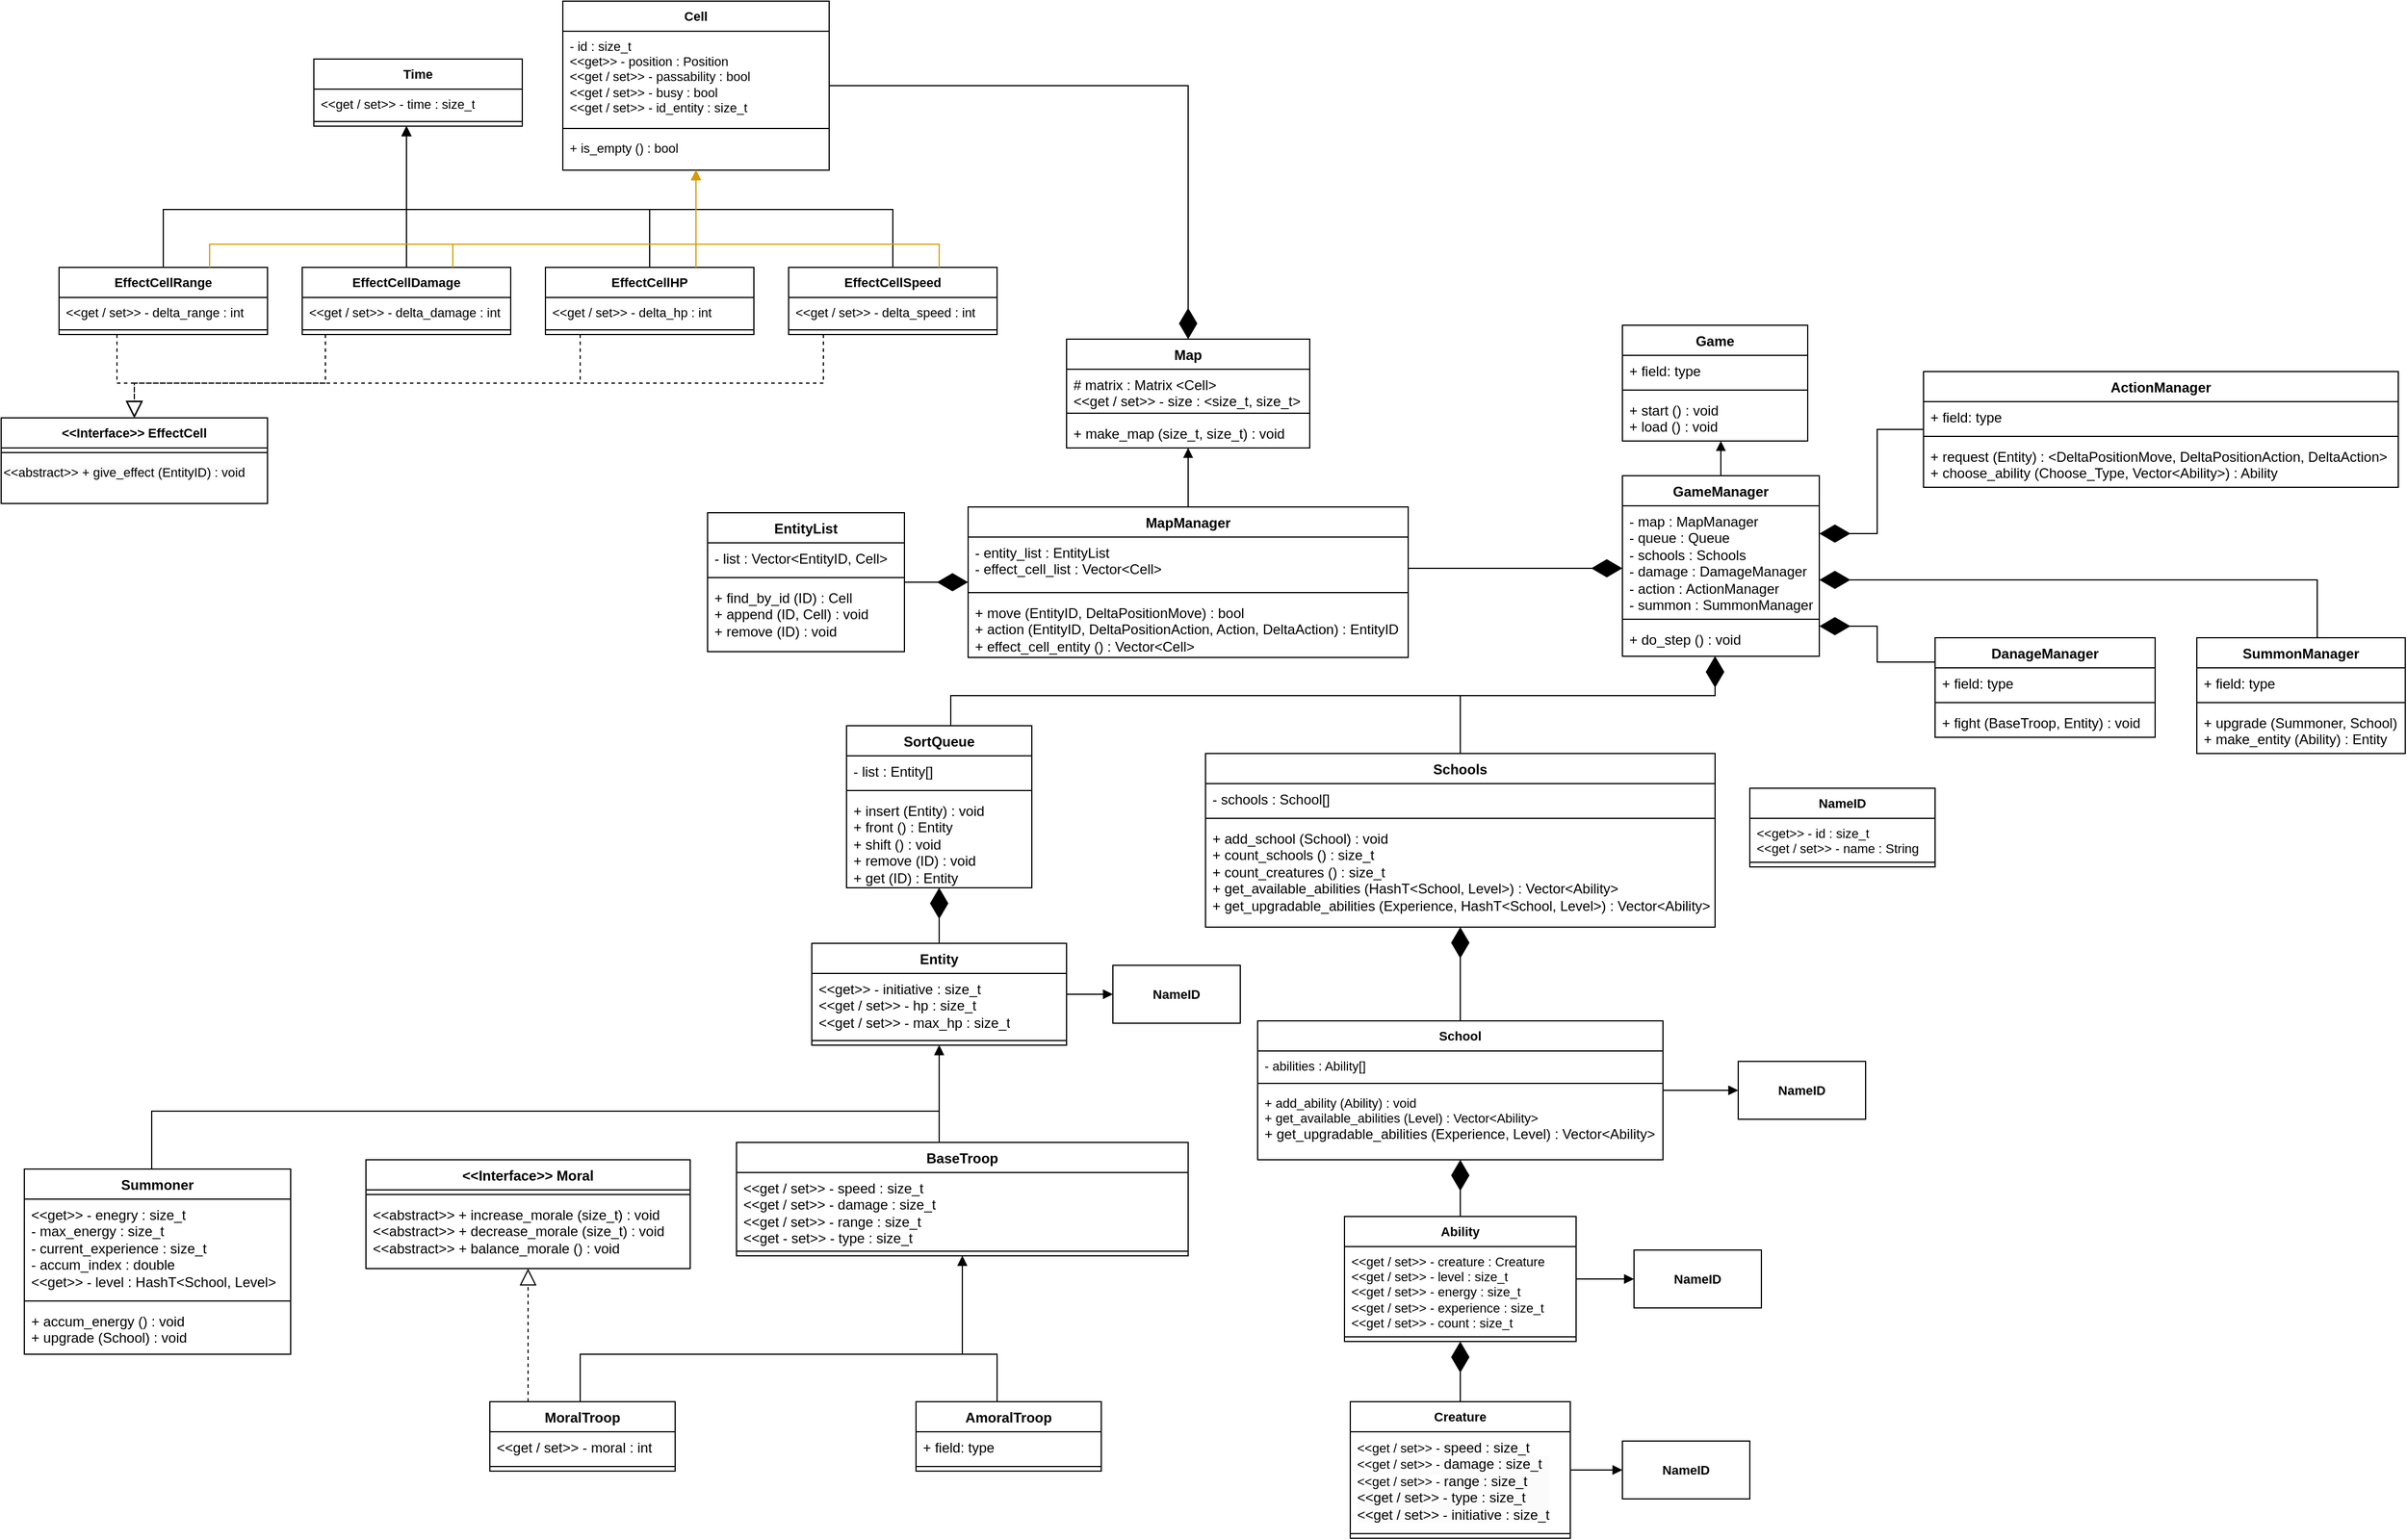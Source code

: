 <mxfile version="25.0.3">
  <diagram id="C5RBs43oDa-KdzZeNtuy" name="Page-1">
    <mxGraphModel dx="6332" dy="1811" grid="1" gridSize="10" guides="1" tooltips="1" connect="1" arrows="1" fold="1" page="1" pageScale="1" pageWidth="827" pageHeight="1169" math="0" shadow="0">
      <root>
        <mxCell id="WIyWlLk6GJQsqaUBKTNV-0" />
        <mxCell id="WIyWlLk6GJQsqaUBKTNV-1" parent="WIyWlLk6GJQsqaUBKTNV-0" />
        <mxCell id="MwjtgG7TnaOzAl02eFz_-0" value="Game" style="swimlane;fontStyle=1;align=center;verticalAlign=top;childLayout=stackLayout;horizontal=1;startSize=26;horizontalStack=0;resizeParent=1;resizeParentMax=0;resizeLast=0;collapsible=1;marginBottom=0;whiteSpace=wrap;html=1;" parent="WIyWlLk6GJQsqaUBKTNV-1" vertex="1">
          <mxGeometry x="-2330" y="50" width="160" height="100" as="geometry" />
        </mxCell>
        <mxCell id="MwjtgG7TnaOzAl02eFz_-1" value="+ field: type" style="text;strokeColor=none;fillColor=none;align=left;verticalAlign=top;spacingLeft=4;spacingRight=4;overflow=hidden;rotatable=0;points=[[0,0.5],[1,0.5]];portConstraint=eastwest;whiteSpace=wrap;html=1;" parent="MwjtgG7TnaOzAl02eFz_-0" vertex="1">
          <mxGeometry y="26" width="160" height="26" as="geometry" />
        </mxCell>
        <mxCell id="MwjtgG7TnaOzAl02eFz_-2" value="" style="line;strokeWidth=1;fillColor=none;align=left;verticalAlign=middle;spacingTop=-1;spacingLeft=3;spacingRight=3;rotatable=0;labelPosition=right;points=[];portConstraint=eastwest;strokeColor=inherit;" parent="MwjtgG7TnaOzAl02eFz_-0" vertex="1">
          <mxGeometry y="52" width="160" height="8" as="geometry" />
        </mxCell>
        <mxCell id="MwjtgG7TnaOzAl02eFz_-3" value="+ start () : void&lt;div&gt;+ load () : void&lt;/div&gt;" style="text;strokeColor=none;fillColor=none;align=left;verticalAlign=top;spacingLeft=4;spacingRight=4;overflow=hidden;rotatable=0;points=[[0,0.5],[1,0.5]];portConstraint=eastwest;whiteSpace=wrap;html=1;" parent="MwjtgG7TnaOzAl02eFz_-0" vertex="1">
          <mxGeometry y="60" width="160" height="40" as="geometry" />
        </mxCell>
        <mxCell id="MwjtgG7TnaOzAl02eFz_-4" value="GameManager" style="swimlane;fontStyle=1;align=center;verticalAlign=top;childLayout=stackLayout;horizontal=1;startSize=26;horizontalStack=0;resizeParent=1;resizeParentMax=0;resizeLast=0;collapsible=1;marginBottom=0;whiteSpace=wrap;html=1;" parent="WIyWlLk6GJQsqaUBKTNV-1" vertex="1">
          <mxGeometry x="-2330" y="180" width="170" height="156" as="geometry" />
        </mxCell>
        <mxCell id="MwjtgG7TnaOzAl02eFz_-5" value="- map : MapManager&lt;div&gt;- queue : Queue&lt;/div&gt;&lt;div&gt;- schools : Schools&lt;/div&gt;&lt;div&gt;- damage : DamageManager&lt;/div&gt;&lt;div&gt;- action : ActionManager&lt;/div&gt;&lt;div&gt;- summon : SummonManager&lt;/div&gt;" style="text;strokeColor=none;fillColor=none;align=left;verticalAlign=top;spacingLeft=4;spacingRight=4;overflow=hidden;rotatable=0;points=[[0,0.5],[1,0.5]];portConstraint=eastwest;whiteSpace=wrap;html=1;" parent="MwjtgG7TnaOzAl02eFz_-4" vertex="1">
          <mxGeometry y="26" width="170" height="94" as="geometry" />
        </mxCell>
        <mxCell id="MwjtgG7TnaOzAl02eFz_-6" value="" style="line;strokeWidth=1;fillColor=none;align=left;verticalAlign=middle;spacingTop=-1;spacingLeft=3;spacingRight=3;rotatable=0;labelPosition=right;points=[];portConstraint=eastwest;strokeColor=inherit;" parent="MwjtgG7TnaOzAl02eFz_-4" vertex="1">
          <mxGeometry y="120" width="170" height="8" as="geometry" />
        </mxCell>
        <mxCell id="MwjtgG7TnaOzAl02eFz_-7" value="+ do_step () : void" style="text;strokeColor=none;fillColor=none;align=left;verticalAlign=top;spacingLeft=4;spacingRight=4;overflow=hidden;rotatable=0;points=[[0,0.5],[1,0.5]];portConstraint=eastwest;whiteSpace=wrap;html=1;" parent="MwjtgG7TnaOzAl02eFz_-4" vertex="1">
          <mxGeometry y="128" width="170" height="28" as="geometry" />
        </mxCell>
        <mxCell id="MwjtgG7TnaOzAl02eFz_-8" value="Map" style="swimlane;fontStyle=1;align=center;verticalAlign=top;childLayout=stackLayout;horizontal=1;startSize=26;horizontalStack=0;resizeParent=1;resizeParentMax=0;resizeLast=0;collapsible=1;marginBottom=0;whiteSpace=wrap;html=1;" parent="WIyWlLk6GJQsqaUBKTNV-1" vertex="1">
          <mxGeometry x="-2810" y="62" width="210" height="94" as="geometry" />
        </mxCell>
        <mxCell id="MwjtgG7TnaOzAl02eFz_-9" value="# matrix : Matrix &amp;lt;Cell&amp;gt;&lt;div&gt;&amp;lt;&amp;lt;get / set&amp;gt;&amp;gt; - size : &amp;lt;size_t, size_t&amp;gt;&lt;/div&gt;" style="text;strokeColor=none;fillColor=none;align=left;verticalAlign=top;spacingLeft=4;spacingRight=4;overflow=hidden;rotatable=0;points=[[0,0.5],[1,0.5]];portConstraint=eastwest;whiteSpace=wrap;html=1;" parent="MwjtgG7TnaOzAl02eFz_-8" vertex="1">
          <mxGeometry y="26" width="210" height="34" as="geometry" />
        </mxCell>
        <mxCell id="MwjtgG7TnaOzAl02eFz_-10" value="" style="line;strokeWidth=1;fillColor=none;align=left;verticalAlign=middle;spacingTop=-1;spacingLeft=3;spacingRight=3;rotatable=0;labelPosition=right;points=[];portConstraint=eastwest;strokeColor=inherit;" parent="MwjtgG7TnaOzAl02eFz_-8" vertex="1">
          <mxGeometry y="60" width="210" height="8" as="geometry" />
        </mxCell>
        <mxCell id="MwjtgG7TnaOzAl02eFz_-11" value="+ make_map (size_t, size_t) : void" style="text;strokeColor=none;fillColor=none;align=left;verticalAlign=top;spacingLeft=4;spacingRight=4;overflow=hidden;rotatable=0;points=[[0,0.5],[1,0.5]];portConstraint=eastwest;whiteSpace=wrap;html=1;" parent="MwjtgG7TnaOzAl02eFz_-8" vertex="1">
          <mxGeometry y="68" width="210" height="26" as="geometry" />
        </mxCell>
        <mxCell id="MwjtgG7TnaOzAl02eFz_-12" value="SortQueue" style="swimlane;fontStyle=1;align=center;verticalAlign=top;childLayout=stackLayout;horizontal=1;startSize=26;horizontalStack=0;resizeParent=1;resizeParentMax=0;resizeLast=0;collapsible=1;marginBottom=0;whiteSpace=wrap;html=1;" parent="WIyWlLk6GJQsqaUBKTNV-1" vertex="1">
          <mxGeometry x="-3000" y="396" width="160" height="140" as="geometry" />
        </mxCell>
        <mxCell id="MwjtgG7TnaOzAl02eFz_-13" value="- list : Entity[]" style="text;strokeColor=none;fillColor=none;align=left;verticalAlign=top;spacingLeft=4;spacingRight=4;overflow=hidden;rotatable=0;points=[[0,0.5],[1,0.5]];portConstraint=eastwest;whiteSpace=wrap;html=1;" parent="MwjtgG7TnaOzAl02eFz_-12" vertex="1">
          <mxGeometry y="26" width="160" height="26" as="geometry" />
        </mxCell>
        <mxCell id="MwjtgG7TnaOzAl02eFz_-14" value="" style="line;strokeWidth=1;fillColor=none;align=left;verticalAlign=middle;spacingTop=-1;spacingLeft=3;spacingRight=3;rotatable=0;labelPosition=right;points=[];portConstraint=eastwest;strokeColor=inherit;" parent="MwjtgG7TnaOzAl02eFz_-12" vertex="1">
          <mxGeometry y="52" width="160" height="8" as="geometry" />
        </mxCell>
        <mxCell id="MwjtgG7TnaOzAl02eFz_-15" value="+ insert (Entity) : void&lt;div&gt;+ front () : Entity&lt;br&gt;&lt;div&gt;+ shift () : void&lt;/div&gt;&lt;div&gt;+ remove (ID) : void&lt;/div&gt;&lt;/div&gt;&lt;div&gt;+ get (ID) : Entity&lt;/div&gt;" style="text;strokeColor=none;fillColor=none;align=left;verticalAlign=top;spacingLeft=4;spacingRight=4;overflow=hidden;rotatable=0;points=[[0,0.5],[1,0.5]];portConstraint=eastwest;whiteSpace=wrap;html=1;" parent="MwjtgG7TnaOzAl02eFz_-12" vertex="1">
          <mxGeometry y="60" width="160" height="80" as="geometry" />
        </mxCell>
        <mxCell id="MwjtgG7TnaOzAl02eFz_-16" value="Schools" style="swimlane;fontStyle=1;align=center;verticalAlign=top;childLayout=stackLayout;horizontal=1;startSize=26;horizontalStack=0;resizeParent=1;resizeParentMax=0;resizeLast=0;collapsible=1;marginBottom=0;whiteSpace=wrap;html=1;" parent="WIyWlLk6GJQsqaUBKTNV-1" vertex="1">
          <mxGeometry x="-2690" y="420" width="440" height="150" as="geometry" />
        </mxCell>
        <mxCell id="MwjtgG7TnaOzAl02eFz_-17" value="- schools : School[]" style="text;strokeColor=none;fillColor=none;align=left;verticalAlign=top;spacingLeft=4;spacingRight=4;overflow=hidden;rotatable=0;points=[[0,0.5],[1,0.5]];portConstraint=eastwest;whiteSpace=wrap;html=1;" parent="MwjtgG7TnaOzAl02eFz_-16" vertex="1">
          <mxGeometry y="26" width="440" height="26" as="geometry" />
        </mxCell>
        <mxCell id="MwjtgG7TnaOzAl02eFz_-18" value="" style="line;strokeWidth=1;fillColor=none;align=left;verticalAlign=middle;spacingTop=-1;spacingLeft=3;spacingRight=3;rotatable=0;labelPosition=right;points=[];portConstraint=eastwest;strokeColor=inherit;" parent="MwjtgG7TnaOzAl02eFz_-16" vertex="1">
          <mxGeometry y="52" width="440" height="8" as="geometry" />
        </mxCell>
        <mxCell id="MwjtgG7TnaOzAl02eFz_-19" value="+ add_school (School) : void&lt;div&gt;+ count_schools () : size_t&lt;/div&gt;&lt;div&gt;+ count_&lt;span style=&quot;white-space-collapse: preserve; background-color: initial;&quot;&gt;creatures () : size_t&lt;/span&gt;&lt;/div&gt;&lt;div&gt;&lt;span style=&quot;white-space-collapse: preserve; background-color: initial;&quot;&gt;+ get_&lt;/span&gt;&lt;span style=&quot;white-space-collapse: preserve; background-color: initial;&quot;&gt;available_abilities (HashT&amp;lt;School, Level&amp;gt;) : Vector&amp;lt;Ability&amp;gt;&lt;/span&gt;&lt;/div&gt;&lt;div&gt;&lt;span style=&quot;white-space-collapse: preserve; background-color: initial;&quot;&gt;+ get_&lt;/span&gt;&lt;span style=&quot;background-color: initial; white-space-collapse: preserve;&quot;&gt;upgradable&lt;/span&gt;&lt;span style=&quot;background-color: initial; white-space-collapse: preserve;&quot;&gt;_abilities (Experience, HashT&amp;lt;School, Level&amp;gt;) : Vector&amp;lt;Ability&amp;gt;&lt;/span&gt;&lt;/div&gt;" style="text;strokeColor=none;fillColor=none;align=left;verticalAlign=top;spacingLeft=4;spacingRight=4;overflow=hidden;rotatable=0;points=[[0,0.5],[1,0.5]];portConstraint=eastwest;whiteSpace=wrap;html=1;" parent="MwjtgG7TnaOzAl02eFz_-16" vertex="1">
          <mxGeometry y="60" width="440" height="90" as="geometry" />
        </mxCell>
        <mxCell id="MwjtgG7TnaOzAl02eFz_-20" value="Entity" style="swimlane;fontStyle=1;align=center;verticalAlign=top;childLayout=stackLayout;horizontal=1;startSize=26;horizontalStack=0;resizeParent=1;resizeParentMax=0;resizeLast=0;collapsible=1;marginBottom=0;whiteSpace=wrap;html=1;" parent="WIyWlLk6GJQsqaUBKTNV-1" vertex="1">
          <mxGeometry x="-3030" y="584" width="220" height="88" as="geometry" />
        </mxCell>
        <mxCell id="MwjtgG7TnaOzAl02eFz_-21" value="&amp;lt;&amp;lt;get&amp;gt;&amp;gt; - initiative : size_t&lt;div&gt;&amp;lt;&amp;lt;get / set&amp;gt;&amp;gt; - hp : size_t&lt;/div&gt;&lt;div&gt;&amp;lt;&amp;lt;get / set&amp;gt;&amp;gt; - max_hp : size_t&lt;/div&gt;" style="text;strokeColor=none;fillColor=none;align=left;verticalAlign=top;spacingLeft=4;spacingRight=4;overflow=hidden;rotatable=0;points=[[0,0.5],[1,0.5]];portConstraint=eastwest;whiteSpace=wrap;html=1;" parent="MwjtgG7TnaOzAl02eFz_-20" vertex="1">
          <mxGeometry y="26" width="220" height="54" as="geometry" />
        </mxCell>
        <mxCell id="MwjtgG7TnaOzAl02eFz_-22" value="" style="line;strokeWidth=1;fillColor=none;align=left;verticalAlign=middle;spacingTop=-1;spacingLeft=3;spacingRight=3;rotatable=0;labelPosition=right;points=[];portConstraint=eastwest;strokeColor=inherit;" parent="MwjtgG7TnaOzAl02eFz_-20" vertex="1">
          <mxGeometry y="80" width="220" as="geometry" />
        </mxCell>
        <mxCell id="MxQSjdPs5pR_xpDf7jji-64" value="" style="line;strokeWidth=1;fillColor=none;align=left;verticalAlign=middle;spacingTop=-1;spacingLeft=3;spacingRight=3;rotatable=0;labelPosition=right;points=[];portConstraint=eastwest;strokeColor=inherit;" parent="MwjtgG7TnaOzAl02eFz_-20" vertex="1">
          <mxGeometry y="80" width="220" height="8" as="geometry" />
        </mxCell>
        <mxCell id="MwjtgG7TnaOzAl02eFz_-24" value="Summoner" style="swimlane;fontStyle=1;align=center;verticalAlign=top;childLayout=stackLayout;horizontal=1;startSize=26;horizontalStack=0;resizeParent=1;resizeParentMax=0;resizeLast=0;collapsible=1;marginBottom=0;whiteSpace=wrap;html=1;" parent="WIyWlLk6GJQsqaUBKTNV-1" vertex="1">
          <mxGeometry x="-3710" y="779" width="230" height="160" as="geometry" />
        </mxCell>
        <mxCell id="MwjtgG7TnaOzAl02eFz_-25" value="&amp;lt;&amp;lt;get&amp;gt;&amp;gt; - enegry : size_t&lt;div&gt;- max_energy : size_t&lt;/div&gt;&lt;div&gt;- current_experience : size_t&lt;/div&gt;&lt;div&gt;- accum_index : double&lt;/div&gt;&lt;div&gt;&amp;lt;&amp;lt;get&amp;gt;&amp;gt; - level : HashT&amp;lt;School, Level&amp;gt;&lt;/div&gt;" style="text;strokeColor=none;fillColor=none;align=left;verticalAlign=top;spacingLeft=4;spacingRight=4;overflow=hidden;rotatable=0;points=[[0,0.5],[1,0.5]];portConstraint=eastwest;whiteSpace=wrap;html=1;" parent="MwjtgG7TnaOzAl02eFz_-24" vertex="1">
          <mxGeometry y="26" width="230" height="84" as="geometry" />
        </mxCell>
        <mxCell id="MwjtgG7TnaOzAl02eFz_-26" value="" style="line;strokeWidth=1;fillColor=none;align=left;verticalAlign=middle;spacingTop=-1;spacingLeft=3;spacingRight=3;rotatable=0;labelPosition=right;points=[];portConstraint=eastwest;strokeColor=inherit;" parent="MwjtgG7TnaOzAl02eFz_-24" vertex="1">
          <mxGeometry y="110" width="230" height="8" as="geometry" />
        </mxCell>
        <mxCell id="MwjtgG7TnaOzAl02eFz_-27" value="+ accum_energy () : void&lt;div&gt;+ upgrade (School) : void&lt;/div&gt;" style="text;strokeColor=none;fillColor=none;align=left;verticalAlign=top;spacingLeft=4;spacingRight=4;overflow=hidden;rotatable=0;points=[[0,0.5],[1,0.5]];portConstraint=eastwest;whiteSpace=wrap;html=1;" parent="MwjtgG7TnaOzAl02eFz_-24" vertex="1">
          <mxGeometry y="118" width="230" height="42" as="geometry" />
        </mxCell>
        <mxCell id="MwjtgG7TnaOzAl02eFz_-28" value="BaseTroop" style="swimlane;fontStyle=1;align=center;verticalAlign=top;childLayout=stackLayout;horizontal=1;startSize=26;horizontalStack=0;resizeParent=1;resizeParentMax=0;resizeLast=0;collapsible=1;marginBottom=0;whiteSpace=wrap;html=1;" parent="WIyWlLk6GJQsqaUBKTNV-1" vertex="1">
          <mxGeometry x="-3095" y="756" width="390" height="98" as="geometry" />
        </mxCell>
        <mxCell id="MwjtgG7TnaOzAl02eFz_-29" value="&amp;lt;&amp;lt;get / set&amp;gt;&amp;gt; - speed : size_t&lt;br&gt;&lt;div&gt;&lt;span style=&quot;background-color: initial;&quot;&gt;&amp;lt;&amp;lt;get / set&amp;gt;&amp;gt; -&lt;/span&gt;&amp;nbsp;damage : size_t&lt;/div&gt;&lt;div&gt;&lt;span style=&quot;background-color: initial;&quot;&gt;&amp;lt;&amp;lt;get / set&amp;gt;&amp;gt; -&lt;/span&gt;&amp;nbsp;range : size_t&lt;br&gt;&lt;/div&gt;&lt;div&gt;&amp;lt;&amp;lt;get - set&amp;gt;&amp;gt; - type : size_t&lt;/div&gt;" style="text;strokeColor=none;fillColor=none;align=left;verticalAlign=top;spacingLeft=4;spacingRight=4;overflow=hidden;rotatable=0;points=[[0,0.5],[1,0.5]];portConstraint=eastwest;whiteSpace=wrap;html=1;" parent="MwjtgG7TnaOzAl02eFz_-28" vertex="1">
          <mxGeometry y="26" width="390" height="64" as="geometry" />
        </mxCell>
        <mxCell id="MwjtgG7TnaOzAl02eFz_-30" value="" style="line;strokeWidth=1;fillColor=none;align=left;verticalAlign=middle;spacingTop=-1;spacingLeft=3;spacingRight=3;rotatable=0;labelPosition=right;points=[];portConstraint=eastwest;strokeColor=inherit;" parent="MwjtgG7TnaOzAl02eFz_-28" vertex="1">
          <mxGeometry y="90" width="390" height="8" as="geometry" />
        </mxCell>
        <mxCell id="MwjtgG7TnaOzAl02eFz_-32" value="AmoralTroop" style="swimlane;fontStyle=1;align=center;verticalAlign=top;childLayout=stackLayout;horizontal=1;startSize=26;horizontalStack=0;resizeParent=1;resizeParentMax=0;resizeLast=0;collapsible=1;marginBottom=0;whiteSpace=wrap;html=1;" parent="WIyWlLk6GJQsqaUBKTNV-1" vertex="1">
          <mxGeometry x="-2940" y="980" width="160" height="60" as="geometry" />
        </mxCell>
        <mxCell id="MwjtgG7TnaOzAl02eFz_-33" value="+ field: type" style="text;strokeColor=none;fillColor=none;align=left;verticalAlign=top;spacingLeft=4;spacingRight=4;overflow=hidden;rotatable=0;points=[[0,0.5],[1,0.5]];portConstraint=eastwest;whiteSpace=wrap;html=1;" parent="MwjtgG7TnaOzAl02eFz_-32" vertex="1">
          <mxGeometry y="26" width="160" height="26" as="geometry" />
        </mxCell>
        <mxCell id="MwjtgG7TnaOzAl02eFz_-34" value="" style="line;strokeWidth=1;fillColor=none;align=left;verticalAlign=middle;spacingTop=-1;spacingLeft=3;spacingRight=3;rotatable=0;labelPosition=right;points=[];portConstraint=eastwest;strokeColor=inherit;" parent="MwjtgG7TnaOzAl02eFz_-32" vertex="1">
          <mxGeometry y="52" width="160" height="8" as="geometry" />
        </mxCell>
        <mxCell id="MwjtgG7TnaOzAl02eFz_-36" value="&amp;lt;&amp;lt;Interface&amp;gt;&amp;gt; Moral" style="swimlane;fontStyle=1;align=center;verticalAlign=top;childLayout=stackLayout;horizontal=1;startSize=26;horizontalStack=0;resizeParent=1;resizeParentMax=0;resizeLast=0;collapsible=1;marginBottom=0;whiteSpace=wrap;html=1;" parent="WIyWlLk6GJQsqaUBKTNV-1" vertex="1">
          <mxGeometry x="-3415" y="771" width="280" height="94" as="geometry" />
        </mxCell>
        <mxCell id="MwjtgG7TnaOzAl02eFz_-38" value="" style="line;strokeWidth=1;fillColor=none;align=left;verticalAlign=middle;spacingTop=-1;spacingLeft=3;spacingRight=3;rotatable=0;labelPosition=right;points=[];portConstraint=eastwest;strokeColor=inherit;" parent="MwjtgG7TnaOzAl02eFz_-36" vertex="1">
          <mxGeometry y="26" width="280" height="8" as="geometry" />
        </mxCell>
        <mxCell id="MwjtgG7TnaOzAl02eFz_-39" value="&lt;div&gt;&amp;lt;&amp;lt;abstract&amp;gt;&amp;gt; + increase_morale (size_t) : void&lt;/div&gt;&lt;div&gt;&lt;span style=&quot;background-color: initial;&quot;&gt;&amp;lt;&amp;lt;abstract&amp;gt;&amp;gt;&amp;nbsp;&lt;/span&gt;+ decrease_morale (size_t) : void&lt;/div&gt;&lt;div&gt;&lt;span style=&quot;background-color: initial;&quot;&gt;&amp;lt;&amp;lt;abstract&amp;gt;&amp;gt;&amp;nbsp;&lt;/span&gt;+ balance_morale () : void&lt;/div&gt;" style="text;strokeColor=none;fillColor=none;align=left;verticalAlign=top;spacingLeft=4;spacingRight=4;overflow=hidden;rotatable=0;points=[[0,0.5],[1,0.5]];portConstraint=eastwest;whiteSpace=wrap;html=1;" parent="MwjtgG7TnaOzAl02eFz_-36" vertex="1">
          <mxGeometry y="34" width="280" height="60" as="geometry" />
        </mxCell>
        <mxCell id="MwjtgG7TnaOzAl02eFz_-48" value="MapManager" style="swimlane;fontStyle=1;align=center;verticalAlign=top;childLayout=stackLayout;horizontal=1;startSize=26;horizontalStack=0;resizeParent=1;resizeParentMax=0;resizeLast=0;collapsible=1;marginBottom=0;whiteSpace=wrap;html=1;" parent="WIyWlLk6GJQsqaUBKTNV-1" vertex="1">
          <mxGeometry x="-2895" y="207" width="380" height="130" as="geometry" />
        </mxCell>
        <mxCell id="MwjtgG7TnaOzAl02eFz_-49" value="- entity_list : EntityList&lt;div&gt;- effect_cell_list : Vector&amp;lt;Cell&amp;gt;&lt;/div&gt;" style="text;strokeColor=none;fillColor=none;align=left;verticalAlign=top;spacingLeft=4;spacingRight=4;overflow=hidden;rotatable=0;points=[[0,0.5],[1,0.5]];portConstraint=eastwest;whiteSpace=wrap;html=1;" parent="MwjtgG7TnaOzAl02eFz_-48" vertex="1">
          <mxGeometry y="26" width="380" height="44" as="geometry" />
        </mxCell>
        <mxCell id="MwjtgG7TnaOzAl02eFz_-50" value="" style="line;strokeWidth=1;fillColor=none;align=left;verticalAlign=middle;spacingTop=-1;spacingLeft=3;spacingRight=3;rotatable=0;labelPosition=right;points=[];portConstraint=eastwest;strokeColor=inherit;" parent="MwjtgG7TnaOzAl02eFz_-48" vertex="1">
          <mxGeometry y="70" width="380" height="8" as="geometry" />
        </mxCell>
        <mxCell id="MwjtgG7TnaOzAl02eFz_-51" value="+ move (EntityID, DeltaPositionMove) : bool&lt;div&gt;&lt;div&gt;+ action (EntityID, DeltaPositionAction, Action, DeltaAction) : EntityID&lt;/div&gt;&lt;div&gt;+ effect_cell_entity () : Vector&amp;lt;Cell&amp;gt;&lt;/div&gt;&lt;/div&gt;" style="text;strokeColor=none;fillColor=none;align=left;verticalAlign=top;spacingLeft=4;spacingRight=4;overflow=hidden;rotatable=0;points=[[0,0.5],[1,0.5]];portConstraint=eastwest;whiteSpace=wrap;html=1;" parent="MwjtgG7TnaOzAl02eFz_-48" vertex="1">
          <mxGeometry y="78" width="380" height="52" as="geometry" />
        </mxCell>
        <mxCell id="MwjtgG7TnaOzAl02eFz_-59" value="" style="html=1;verticalAlign=bottom;labelBackgroundColor=none;endArrow=block;endFill=1;rounded=0;exitX=0.5;exitY=0;exitDx=0;exitDy=0;edgeStyle=orthogonalEdgeStyle;" parent="WIyWlLk6GJQsqaUBKTNV-1" source="MwjtgG7TnaOzAl02eFz_-4" target="MwjtgG7TnaOzAl02eFz_-3" edge="1">
          <mxGeometry width="160" relative="1" as="geometry">
            <mxPoint x="-2080" y="319.5" as="sourcePoint" />
            <mxPoint x="-2250" y="167" as="targetPoint" />
            <Array as="points">
              <mxPoint x="-2250" y="140" />
              <mxPoint x="-2250" y="140" />
            </Array>
          </mxGeometry>
        </mxCell>
        <mxCell id="MwjtgG7TnaOzAl02eFz_-63" value="" style="endArrow=diamondThin;endFill=1;endSize=24;html=1;rounded=0;strokeColor=default;align=center;verticalAlign=bottom;fontFamily=Helvetica;fontSize=11;fontColor=default;labelBackgroundColor=none;edgeStyle=orthogonalEdgeStyle;" parent="WIyWlLk6GJQsqaUBKTNV-1" source="MwjtgG7TnaOzAl02eFz_-20" target="MwjtgG7TnaOzAl02eFz_-15" edge="1">
          <mxGeometry width="160" relative="1" as="geometry">
            <mxPoint x="-3060" y="609" as="sourcePoint" />
            <mxPoint x="-2900" y="609" as="targetPoint" />
            <Array as="points">
              <mxPoint x="-2920" y="499" />
              <mxPoint x="-2920" y="499" />
            </Array>
          </mxGeometry>
        </mxCell>
        <mxCell id="MwjtgG7TnaOzAl02eFz_-64" value="" style="html=1;verticalAlign=bottom;labelBackgroundColor=none;endArrow=block;endFill=1;rounded=0;strokeColor=default;align=center;fontFamily=Helvetica;fontSize=11;fontColor=default;edgeStyle=orthogonalEdgeStyle;" parent="WIyWlLk6GJQsqaUBKTNV-1" source="MwjtgG7TnaOzAl02eFz_-24" target="MwjtgG7TnaOzAl02eFz_-20" edge="1">
          <mxGeometry width="160" relative="1" as="geometry">
            <mxPoint x="-3844.0" y="799" as="sourcePoint" />
            <mxPoint x="-2924" y="704" as="targetPoint" />
            <Array as="points">
              <mxPoint x="-3600" y="729" />
              <mxPoint x="-2920" y="729" />
            </Array>
          </mxGeometry>
        </mxCell>
        <mxCell id="MwjtgG7TnaOzAl02eFz_-66" value="" style="html=1;verticalAlign=bottom;labelBackgroundColor=none;endArrow=block;endFill=1;rounded=0;strokeColor=default;align=center;fontFamily=Helvetica;fontSize=11;fontColor=default;edgeStyle=orthogonalEdgeStyle;" parent="WIyWlLk6GJQsqaUBKTNV-1" source="MwjtgG7TnaOzAl02eFz_-28" target="MwjtgG7TnaOzAl02eFz_-20" edge="1">
          <mxGeometry width="160" relative="1" as="geometry">
            <mxPoint x="-2950" y="729" as="sourcePoint" />
            <mxPoint x="-2920" y="702.0" as="targetPoint" />
            <Array as="points">
              <mxPoint x="-2920" y="739" />
              <mxPoint x="-2920" y="739" />
            </Array>
          </mxGeometry>
        </mxCell>
        <mxCell id="MwjtgG7TnaOzAl02eFz_-71" value="" style="html=1;verticalAlign=bottom;labelBackgroundColor=none;endArrow=block;endFill=1;rounded=0;strokeColor=default;align=center;fontFamily=Helvetica;fontSize=11;fontColor=default;edgeStyle=orthogonalEdgeStyle;" parent="WIyWlLk6GJQsqaUBKTNV-1" source="MwjtgG7TnaOzAl02eFz_-48" target="MwjtgG7TnaOzAl02eFz_-8" edge="1">
          <mxGeometry width="160" relative="1" as="geometry">
            <mxPoint x="-2750" y="250" as="sourcePoint" />
            <mxPoint x="-2750.373" y="135.96" as="targetPoint" />
            <Array as="points" />
          </mxGeometry>
        </mxCell>
        <mxCell id="MwjtgG7TnaOzAl02eFz_-76" value="Cell" style="swimlane;fontStyle=1;align=center;verticalAlign=top;childLayout=stackLayout;horizontal=1;startSize=26;horizontalStack=0;resizeParent=1;resizeParentMax=0;resizeLast=0;collapsible=1;marginBottom=0;whiteSpace=wrap;html=1;fontFamily=Helvetica;fontSize=11;fontColor=default;labelBackgroundColor=none;" parent="WIyWlLk6GJQsqaUBKTNV-1" vertex="1">
          <mxGeometry x="-3245" y="-230" width="230" height="146" as="geometry" />
        </mxCell>
        <mxCell id="MwjtgG7TnaOzAl02eFz_-77" value="- id : size_t&lt;div&gt;&amp;lt;&amp;lt;get&amp;gt;&amp;gt; - position : Position&lt;br&gt;&lt;div&gt;&amp;lt;&amp;lt;get / set&amp;gt;&amp;gt; -&amp;nbsp;passability : bool&lt;/div&gt;&lt;div&gt;&amp;lt;&amp;lt;get / set&amp;gt;&amp;gt; - busy : bool&lt;/div&gt;&lt;div&gt;&amp;lt;&amp;lt;get / set&amp;gt;&amp;gt; - id_entity : size_t&lt;/div&gt;&lt;div&gt;&lt;br&gt;&lt;/div&gt;&lt;/div&gt;" style="text;strokeColor=none;fillColor=none;align=left;verticalAlign=top;spacingLeft=4;spacingRight=4;overflow=hidden;rotatable=0;points=[[0,0.5],[1,0.5]];portConstraint=eastwest;whiteSpace=wrap;html=1;fontFamily=Helvetica;fontSize=11;fontColor=default;labelBackgroundColor=none;" parent="MwjtgG7TnaOzAl02eFz_-76" vertex="1">
          <mxGeometry y="26" width="230" height="80" as="geometry" />
        </mxCell>
        <mxCell id="MwjtgG7TnaOzAl02eFz_-78" value="" style="line;strokeWidth=1;fillColor=none;align=left;verticalAlign=middle;spacingTop=-1;spacingLeft=3;spacingRight=3;rotatable=0;labelPosition=right;points=[];portConstraint=eastwest;strokeColor=inherit;fontFamily=Helvetica;fontSize=11;fontColor=default;labelBackgroundColor=none;" parent="MwjtgG7TnaOzAl02eFz_-76" vertex="1">
          <mxGeometry y="106" width="230" height="8" as="geometry" />
        </mxCell>
        <mxCell id="MwjtgG7TnaOzAl02eFz_-79" value="+ is_empty () : bool&lt;div&gt;&lt;br&gt;&lt;/div&gt;" style="text;strokeColor=none;fillColor=none;align=left;verticalAlign=top;spacingLeft=4;spacingRight=4;overflow=hidden;rotatable=0;points=[[0,0.5],[1,0.5]];portConstraint=eastwest;whiteSpace=wrap;html=1;fontFamily=Helvetica;fontSize=11;fontColor=default;labelBackgroundColor=none;" parent="MwjtgG7TnaOzAl02eFz_-76" vertex="1">
          <mxGeometry y="114" width="230" height="32" as="geometry" />
        </mxCell>
        <mxCell id="MwjtgG7TnaOzAl02eFz_-93" value="" style="html=1;verticalAlign=bottom;labelBackgroundColor=none;endArrow=block;endFill=1;rounded=0;strokeColor=default;align=center;fontFamily=Helvetica;fontSize=11;fontColor=default;edgeStyle=orthogonalEdgeStyle;" parent="WIyWlLk6GJQsqaUBKTNV-1" source="MwjtgG7TnaOzAl02eFz_-32" target="MwjtgG7TnaOzAl02eFz_-28" edge="1">
          <mxGeometry width="160" relative="1" as="geometry">
            <mxPoint x="-2870.0" y="977" as="sourcePoint" />
            <mxPoint x="-2790" y="809" as="targetPoint" />
            <Array as="points">
              <mxPoint x="-2870" y="939" />
              <mxPoint x="-2900" y="939" />
            </Array>
          </mxGeometry>
        </mxCell>
        <mxCell id="MxQSjdPs5pR_xpDf7jji-0" value="" style="endArrow=diamondThin;endFill=1;endSize=24;html=1;rounded=0;edgeStyle=orthogonalEdgeStyle;" parent="WIyWlLk6GJQsqaUBKTNV-1" source="MwjtgG7TnaOzAl02eFz_-48" target="MwjtgG7TnaOzAl02eFz_-4" edge="1">
          <mxGeometry width="160" relative="1" as="geometry">
            <mxPoint x="-2500" y="280" as="sourcePoint" />
            <mxPoint x="-2260" y="390" as="targetPoint" />
            <Array as="points">
              <mxPoint x="-2460" y="260" />
              <mxPoint x="-2460" y="260" />
            </Array>
          </mxGeometry>
        </mxCell>
        <mxCell id="MxQSjdPs5pR_xpDf7jji-2" value="" style="endArrow=diamondThin;endFill=1;endSize=24;html=1;rounded=0;strokeColor=default;align=center;verticalAlign=middle;fontFamily=Helvetica;fontSize=11;fontColor=default;labelBackgroundColor=default;edgeStyle=orthogonalEdgeStyle;" parent="WIyWlLk6GJQsqaUBKTNV-1" source="MwjtgG7TnaOzAl02eFz_-12" target="MwjtgG7TnaOzAl02eFz_-4" edge="1">
          <mxGeometry width="160" relative="1" as="geometry">
            <mxPoint x="-2390" y="380" as="sourcePoint" />
            <mxPoint x="-2260" y="390" as="targetPoint" />
            <Array as="points">
              <mxPoint x="-2910" y="370" />
              <mxPoint x="-2250" y="370" />
            </Array>
          </mxGeometry>
        </mxCell>
        <mxCell id="MxQSjdPs5pR_xpDf7jji-3" value="" style="endArrow=diamondThin;endFill=1;endSize=24;html=1;rounded=0;strokeColor=default;align=center;verticalAlign=middle;fontFamily=Helvetica;fontSize=11;fontColor=default;labelBackgroundColor=default;edgeStyle=orthogonalEdgeStyle;" parent="WIyWlLk6GJQsqaUBKTNV-1" source="MwjtgG7TnaOzAl02eFz_-16" target="MwjtgG7TnaOzAl02eFz_-4" edge="1">
          <mxGeometry width="160" relative="1" as="geometry">
            <mxPoint x="-2420" y="390" as="sourcePoint" />
            <mxPoint x="-2260" y="390" as="targetPoint" />
            <Array as="points">
              <mxPoint x="-2470" y="370" />
              <mxPoint x="-2250" y="370" />
            </Array>
          </mxGeometry>
        </mxCell>
        <mxCell id="MxQSjdPs5pR_xpDf7jji-4" value="School" style="swimlane;fontStyle=1;align=center;verticalAlign=top;childLayout=stackLayout;horizontal=1;startSize=26;horizontalStack=0;resizeParent=1;resizeParentMax=0;resizeLast=0;collapsible=1;marginBottom=0;whiteSpace=wrap;html=1;fontFamily=Helvetica;fontSize=11;fontColor=default;labelBackgroundColor=default;" parent="WIyWlLk6GJQsqaUBKTNV-1" vertex="1">
          <mxGeometry x="-2645" y="651" width="350" height="120" as="geometry" />
        </mxCell>
        <mxCell id="MxQSjdPs5pR_xpDf7jji-5" value="- abilities : Ability[]" style="text;strokeColor=none;fillColor=none;align=left;verticalAlign=top;spacingLeft=4;spacingRight=4;overflow=hidden;rotatable=0;points=[[0,0.5],[1,0.5]];portConstraint=eastwest;whiteSpace=wrap;html=1;fontFamily=Helvetica;fontSize=11;fontColor=default;labelBackgroundColor=default;" parent="MxQSjdPs5pR_xpDf7jji-4" vertex="1">
          <mxGeometry y="26" width="350" height="24" as="geometry" />
        </mxCell>
        <mxCell id="MxQSjdPs5pR_xpDf7jji-6" value="" style="line;strokeWidth=1;fillColor=none;align=left;verticalAlign=middle;spacingTop=-1;spacingLeft=3;spacingRight=3;rotatable=0;labelPosition=right;points=[];portConstraint=eastwest;strokeColor=inherit;fontFamily=Helvetica;fontSize=11;fontColor=default;labelBackgroundColor=default;" parent="MxQSjdPs5pR_xpDf7jji-4" vertex="1">
          <mxGeometry y="50" width="350" height="8" as="geometry" />
        </mxCell>
        <mxCell id="MxQSjdPs5pR_xpDf7jji-7" value="+ add_ability (Ability) : void&lt;div&gt;+ get_&lt;span style=&quot;white-space-collapse: preserve;&quot;&gt;available_abilities (Level) : Vector&amp;lt;Ability&amp;gt;&lt;/span&gt;&lt;/div&gt;&lt;div&gt;&lt;span style=&quot;font-size: 12px; white-space-collapse: preserve; background-color: initial;&quot;&gt;+ get_&lt;/span&gt;&lt;span style=&quot;font-size: 12px; white-space-collapse: preserve; background-color: initial;&quot;&gt;upgradable&lt;/span&gt;&lt;span style=&quot;font-size: 12px; white-space-collapse: preserve; background-color: initial;&quot;&gt;_abilities (Experience, Level) : Vector&amp;lt;Ability&amp;gt;&lt;/span&gt;&lt;span style=&quot;white-space-collapse: preserve;&quot;&gt;&lt;/span&gt;&lt;/div&gt;" style="text;strokeColor=none;fillColor=none;align=left;verticalAlign=top;spacingLeft=4;spacingRight=4;overflow=hidden;rotatable=0;points=[[0,0.5],[1,0.5]];portConstraint=eastwest;whiteSpace=wrap;html=1;fontFamily=Helvetica;fontSize=11;fontColor=default;labelBackgroundColor=default;" parent="MxQSjdPs5pR_xpDf7jji-4" vertex="1">
          <mxGeometry y="58" width="350" height="62" as="geometry" />
        </mxCell>
        <mxCell id="MxQSjdPs5pR_xpDf7jji-8" value="" style="endArrow=diamondThin;endFill=1;endSize=24;html=1;rounded=0;strokeColor=default;align=center;verticalAlign=middle;fontFamily=Helvetica;fontSize=11;fontColor=default;labelBackgroundColor=default;edgeStyle=orthogonalEdgeStyle;" parent="WIyWlLk6GJQsqaUBKTNV-1" source="MxQSjdPs5pR_xpDf7jji-4" target="MwjtgG7TnaOzAl02eFz_-16" edge="1">
          <mxGeometry width="160" relative="1" as="geometry">
            <mxPoint x="-2680" y="449" as="sourcePoint" />
            <mxPoint x="-2520" y="449" as="targetPoint" />
          </mxGeometry>
        </mxCell>
        <mxCell id="MxQSjdPs5pR_xpDf7jji-9" value="Ability" style="swimlane;fontStyle=1;align=center;verticalAlign=top;childLayout=stackLayout;horizontal=1;startSize=26;horizontalStack=0;resizeParent=1;resizeParentMax=0;resizeLast=0;collapsible=1;marginBottom=0;whiteSpace=wrap;html=1;fontFamily=Helvetica;fontSize=11;fontColor=default;labelBackgroundColor=default;" parent="WIyWlLk6GJQsqaUBKTNV-1" vertex="1">
          <mxGeometry x="-2570" y="820" width="200" height="108" as="geometry" />
        </mxCell>
        <mxCell id="MxQSjdPs5pR_xpDf7jji-10" value="&lt;div&gt;&amp;lt;&amp;lt;get / set&amp;gt;&amp;gt; -&amp;nbsp;&lt;span style=&quot;white-space-collapse: preserve;&quot;&gt;creature : C&lt;/span&gt;&lt;span style=&quot;white-space-collapse: preserve;&quot;&gt;reature&lt;/span&gt;&lt;/div&gt;&lt;div&gt;&amp;lt;&amp;lt;get / set&amp;gt;&amp;gt; -&amp;nbsp;&lt;span style=&quot;white-space-collapse: preserve;&quot;&gt;level : size_t&lt;/span&gt;&lt;/div&gt;&lt;div&gt;&amp;lt;&amp;lt;get / set&amp;gt;&amp;gt; -&amp;nbsp;&lt;span style=&quot;white-space-collapse: preserve;&quot;&gt;energy : size_t&lt;/span&gt;&lt;/div&gt;&lt;div&gt;&lt;span style=&quot;white-space-collapse: preserve;&quot;&gt;&amp;lt;&amp;lt;get / set&amp;gt;&amp;gt; - experience : size_t&lt;/span&gt;&lt;/div&gt;&lt;div&gt;&lt;span style=&quot;white-space-collapse: preserve;&quot;&gt;&amp;lt;&amp;lt;get / set&amp;gt;&amp;gt; - count : size_t&lt;/span&gt;&lt;/div&gt;" style="text;strokeColor=none;fillColor=none;align=left;verticalAlign=top;spacingLeft=4;spacingRight=4;overflow=hidden;rotatable=0;points=[[0,0.5],[1,0.5]];portConstraint=eastwest;whiteSpace=wrap;html=1;fontFamily=Helvetica;fontSize=11;fontColor=default;labelBackgroundColor=default;" parent="MxQSjdPs5pR_xpDf7jji-9" vertex="1">
          <mxGeometry y="26" width="200" height="74" as="geometry" />
        </mxCell>
        <mxCell id="MxQSjdPs5pR_xpDf7jji-11" value="" style="line;strokeWidth=1;fillColor=none;align=left;verticalAlign=middle;spacingTop=-1;spacingLeft=3;spacingRight=3;rotatable=0;labelPosition=right;points=[];portConstraint=eastwest;strokeColor=inherit;fontFamily=Helvetica;fontSize=11;fontColor=default;labelBackgroundColor=default;" parent="MxQSjdPs5pR_xpDf7jji-9" vertex="1">
          <mxGeometry y="100" width="200" height="8" as="geometry" />
        </mxCell>
        <mxCell id="MxQSjdPs5pR_xpDf7jji-17" value="&lt;span style=&quot;white-space-collapse: preserve;&quot; data-src-align=&quot;0:8&quot; class=&quot;EzKURWReUAB5oZgtQNkl&quot;&gt;Creature&lt;/span&gt;" style="swimlane;fontStyle=1;align=center;verticalAlign=top;childLayout=stackLayout;horizontal=1;startSize=26;horizontalStack=0;resizeParent=1;resizeParentMax=0;resizeLast=0;collapsible=1;marginBottom=0;whiteSpace=wrap;html=1;fontFamily=Helvetica;fontSize=11;fontColor=default;labelBackgroundColor=default;" parent="WIyWlLk6GJQsqaUBKTNV-1" vertex="1">
          <mxGeometry x="-2565" y="980" width="190" height="118" as="geometry" />
        </mxCell>
        <mxCell id="MxQSjdPs5pR_xpDf7jji-18" value="&lt;div&gt;&amp;lt;&amp;lt;get / set&amp;gt;&amp;gt; -&lt;span style=&quot;font-size: 12px; background-color: rgb(251, 251, 251);&quot;&gt;&amp;nbsp;speed : size_t&lt;/span&gt;&lt;/div&gt;&lt;div style=&quot;font-size: 12px; background-color: rgb(251, 251, 251);&quot;&gt;&lt;span style=&quot;background-color: rgb(255, 255, 255); font-size: 11px;&quot;&gt;&amp;lt;&amp;lt;get / set&amp;gt;&amp;gt; -&lt;/span&gt;&amp;nbsp;damage : size_t&lt;/div&gt;&lt;div style=&quot;font-size: 12px; background-color: rgb(251, 251, 251);&quot;&gt;&lt;span style=&quot;background-color: rgb(255, 255, 255); font-size: 11px;&quot;&gt;&amp;lt;&amp;lt;get / set&amp;gt;&amp;gt; -&lt;/span&gt;&amp;nbsp;range : size_t&lt;/div&gt;&lt;div style=&quot;font-size: 12px; background-color: rgb(251, 251, 251);&quot;&gt;&amp;lt;&amp;lt;get / set&amp;gt;&amp;gt; - type : size_t&lt;/div&gt;&lt;div style=&quot;font-size: 12px; background-color: rgb(251, 251, 251);&quot;&gt;&amp;lt;&amp;lt;get / set&amp;gt;&amp;gt; - initiative : size_t&lt;/div&gt;" style="text;strokeColor=none;fillColor=none;align=left;verticalAlign=top;spacingLeft=4;spacingRight=4;overflow=hidden;rotatable=0;points=[[0,0.5],[1,0.5]];portConstraint=eastwest;whiteSpace=wrap;html=1;fontFamily=Helvetica;fontSize=11;fontColor=default;labelBackgroundColor=default;" parent="MxQSjdPs5pR_xpDf7jji-17" vertex="1">
          <mxGeometry y="26" width="190" height="84" as="geometry" />
        </mxCell>
        <mxCell id="MxQSjdPs5pR_xpDf7jji-19" value="" style="line;strokeWidth=1;fillColor=none;align=left;verticalAlign=middle;spacingTop=-1;spacingLeft=3;spacingRight=3;rotatable=0;labelPosition=right;points=[];portConstraint=eastwest;strokeColor=inherit;fontFamily=Helvetica;fontSize=11;fontColor=default;labelBackgroundColor=default;" parent="MxQSjdPs5pR_xpDf7jji-17" vertex="1">
          <mxGeometry y="110" width="190" height="8" as="geometry" />
        </mxCell>
        <mxCell id="MxQSjdPs5pR_xpDf7jji-21" value="" style="endArrow=diamondThin;endFill=1;endSize=24;html=1;rounded=0;strokeColor=default;align=center;verticalAlign=middle;fontFamily=Helvetica;fontSize=11;fontColor=default;labelBackgroundColor=default;edgeStyle=orthogonalEdgeStyle;" parent="WIyWlLk6GJQsqaUBKTNV-1" source="MxQSjdPs5pR_xpDf7jji-9" target="MxQSjdPs5pR_xpDf7jji-4" edge="1">
          <mxGeometry width="160" relative="1" as="geometry">
            <mxPoint x="-2700" y="779" as="sourcePoint" />
            <mxPoint x="-2540" y="779" as="targetPoint" />
          </mxGeometry>
        </mxCell>
        <mxCell id="MxQSjdPs5pR_xpDf7jji-24" value="" style="endArrow=diamondThin;endFill=1;endSize=24;html=1;rounded=0;strokeColor=default;align=center;verticalAlign=middle;fontFamily=Helvetica;fontSize=11;fontColor=default;labelBackgroundColor=default;edgeStyle=orthogonalEdgeStyle;" parent="WIyWlLk6GJQsqaUBKTNV-1" source="MxQSjdPs5pR_xpDf7jji-17" target="MxQSjdPs5pR_xpDf7jji-9" edge="1">
          <mxGeometry width="160" relative="1" as="geometry">
            <mxPoint x="-2390" y="849" as="sourcePoint" />
            <mxPoint x="-2450" y="839" as="targetPoint" />
          </mxGeometry>
        </mxCell>
        <mxCell id="MxQSjdPs5pR_xpDf7jji-25" value="NameID" style="swimlane;fontStyle=1;align=center;verticalAlign=top;childLayout=stackLayout;horizontal=1;startSize=26;horizontalStack=0;resizeParent=1;resizeParentMax=0;resizeLast=0;collapsible=1;marginBottom=0;whiteSpace=wrap;html=1;fontFamily=Helvetica;fontSize=11;fontColor=default;labelBackgroundColor=default;" parent="WIyWlLk6GJQsqaUBKTNV-1" vertex="1">
          <mxGeometry x="-2220" y="450" width="160" height="68" as="geometry">
            <mxRectangle x="-1930" y="389" width="80" height="30" as="alternateBounds" />
          </mxGeometry>
        </mxCell>
        <mxCell id="MxQSjdPs5pR_xpDf7jji-26" value="&lt;div&gt;&amp;lt;&amp;lt;get&amp;gt;&amp;gt; - id : size_t&lt;/div&gt;&amp;lt;&amp;lt;get / set&amp;gt;&amp;gt; - name : String" style="text;strokeColor=none;fillColor=none;align=left;verticalAlign=top;spacingLeft=4;spacingRight=4;overflow=hidden;rotatable=0;points=[[0,0.5],[1,0.5]];portConstraint=eastwest;whiteSpace=wrap;html=1;fontFamily=Helvetica;fontSize=11;fontColor=default;labelBackgroundColor=default;" parent="MxQSjdPs5pR_xpDf7jji-25" vertex="1">
          <mxGeometry y="26" width="160" height="34" as="geometry" />
        </mxCell>
        <mxCell id="MxQSjdPs5pR_xpDf7jji-27" value="" style="line;strokeWidth=1;fillColor=none;align=left;verticalAlign=middle;spacingTop=-1;spacingLeft=3;spacingRight=3;rotatable=0;labelPosition=right;points=[];portConstraint=eastwest;strokeColor=inherit;fontFamily=Helvetica;fontSize=11;fontColor=default;labelBackgroundColor=default;" parent="MxQSjdPs5pR_xpDf7jji-25" vertex="1">
          <mxGeometry y="60" width="160" height="8" as="geometry" />
        </mxCell>
        <mxCell id="MxQSjdPs5pR_xpDf7jji-30" value="&lt;b&gt;NameID&lt;/b&gt;" style="html=1;whiteSpace=wrap;fontFamily=Helvetica;fontSize=11;fontColor=default;labelBackgroundColor=default;" parent="WIyWlLk6GJQsqaUBKTNV-1" vertex="1">
          <mxGeometry x="-2230" y="686" width="110" height="50" as="geometry" />
        </mxCell>
        <mxCell id="MxQSjdPs5pR_xpDf7jji-32" value="" style="html=1;verticalAlign=bottom;labelBackgroundColor=none;endArrow=block;endFill=1;rounded=0;strokeColor=default;align=center;fontFamily=Helvetica;fontSize=11;fontColor=default;edgeStyle=orthogonalEdgeStyle;" parent="WIyWlLk6GJQsqaUBKTNV-1" source="MxQSjdPs5pR_xpDf7jji-4" target="MxQSjdPs5pR_xpDf7jji-30" edge="1">
          <mxGeometry width="160" relative="1" as="geometry">
            <mxPoint x="-2910" y="761" as="sourcePoint" />
            <mxPoint x="-2910" y="686" as="targetPoint" />
            <Array as="points" />
          </mxGeometry>
        </mxCell>
        <mxCell id="MxQSjdPs5pR_xpDf7jji-33" value="&lt;b&gt;NameID&lt;/b&gt;" style="html=1;whiteSpace=wrap;fontFamily=Helvetica;fontSize=11;fontColor=default;labelBackgroundColor=default;" parent="WIyWlLk6GJQsqaUBKTNV-1" vertex="1">
          <mxGeometry x="-2320" y="849" width="110" height="50" as="geometry" />
        </mxCell>
        <mxCell id="MxQSjdPs5pR_xpDf7jji-34" value="" style="html=1;verticalAlign=bottom;labelBackgroundColor=none;endArrow=block;endFill=1;rounded=0;strokeColor=default;align=center;fontFamily=Helvetica;fontSize=11;fontColor=default;edgeStyle=orthogonalEdgeStyle;" parent="WIyWlLk6GJQsqaUBKTNV-1" source="MxQSjdPs5pR_xpDf7jji-9" target="MxQSjdPs5pR_xpDf7jji-33" edge="1">
          <mxGeometry width="160" relative="1" as="geometry">
            <mxPoint x="-2465" y="777" as="sourcePoint" />
            <mxPoint x="-2890" y="860" as="targetPoint" />
            <Array as="points" />
          </mxGeometry>
        </mxCell>
        <mxCell id="MxQSjdPs5pR_xpDf7jji-35" value="&lt;b&gt;NameID&lt;/b&gt;" style="html=1;whiteSpace=wrap;fontFamily=Helvetica;fontSize=11;fontColor=default;labelBackgroundColor=default;" parent="WIyWlLk6GJQsqaUBKTNV-1" vertex="1">
          <mxGeometry x="-2330" y="1014" width="110" height="50" as="geometry" />
        </mxCell>
        <mxCell id="MxQSjdPs5pR_xpDf7jji-36" value="" style="html=1;verticalAlign=bottom;labelBackgroundColor=none;endArrow=block;endFill=1;rounded=0;strokeColor=default;align=center;fontFamily=Helvetica;fontSize=11;fontColor=default;edgeStyle=orthogonalEdgeStyle;" parent="WIyWlLk6GJQsqaUBKTNV-1" source="MxQSjdPs5pR_xpDf7jji-17" target="MxQSjdPs5pR_xpDf7jji-35" edge="1">
          <mxGeometry width="160" relative="1" as="geometry">
            <mxPoint x="-2470" y="952" as="sourcePoint" />
            <mxPoint x="-2895" y="1035" as="targetPoint" />
            <Array as="points" />
          </mxGeometry>
        </mxCell>
        <mxCell id="MxQSjdPs5pR_xpDf7jji-56" value="&lt;b&gt;NameID&lt;/b&gt;" style="html=1;whiteSpace=wrap;fontFamily=Helvetica;fontSize=11;fontColor=default;labelBackgroundColor=default;" parent="WIyWlLk6GJQsqaUBKTNV-1" vertex="1">
          <mxGeometry x="-2770" y="603" width="110" height="50" as="geometry" />
        </mxCell>
        <mxCell id="MxQSjdPs5pR_xpDf7jji-57" value="" style="html=1;verticalAlign=bottom;labelBackgroundColor=none;endArrow=block;endFill=1;rounded=0;strokeColor=default;align=center;fontFamily=Helvetica;fontSize=11;fontColor=default;edgeStyle=orthogonalEdgeStyle;" parent="WIyWlLk6GJQsqaUBKTNV-1" source="MwjtgG7TnaOzAl02eFz_-20" target="MxQSjdPs5pR_xpDf7jji-56" edge="1">
          <mxGeometry width="160" relative="1" as="geometry">
            <mxPoint x="-2475" y="613" as="sourcePoint" />
            <mxPoint x="-2410" y="613" as="targetPoint" />
            <Array as="points" />
          </mxGeometry>
        </mxCell>
        <mxCell id="MxQSjdPs5pR_xpDf7jji-66" value="EntityList" style="swimlane;fontStyle=1;align=center;verticalAlign=top;childLayout=stackLayout;horizontal=1;startSize=26;horizontalStack=0;resizeParent=1;resizeParentMax=0;resizeLast=0;collapsible=1;marginBottom=0;whiteSpace=wrap;html=1;" parent="WIyWlLk6GJQsqaUBKTNV-1" vertex="1">
          <mxGeometry x="-3120" y="212" width="170" height="120" as="geometry" />
        </mxCell>
        <mxCell id="MxQSjdPs5pR_xpDf7jji-67" value="- list : Vector&amp;lt;EntityID, Cell&amp;gt;" style="text;strokeColor=none;fillColor=none;align=left;verticalAlign=top;spacingLeft=4;spacingRight=4;overflow=hidden;rotatable=0;points=[[0,0.5],[1,0.5]];portConstraint=eastwest;whiteSpace=wrap;html=1;" parent="MxQSjdPs5pR_xpDf7jji-66" vertex="1">
          <mxGeometry y="26" width="170" height="26" as="geometry" />
        </mxCell>
        <mxCell id="MxQSjdPs5pR_xpDf7jji-68" value="" style="line;strokeWidth=1;fillColor=none;align=left;verticalAlign=middle;spacingTop=-1;spacingLeft=3;spacingRight=3;rotatable=0;labelPosition=right;points=[];portConstraint=eastwest;strokeColor=inherit;" parent="MxQSjdPs5pR_xpDf7jji-66" vertex="1">
          <mxGeometry y="52" width="170" height="8" as="geometry" />
        </mxCell>
        <mxCell id="MxQSjdPs5pR_xpDf7jji-69" value="+ find_by_id (ID) : Cell&lt;div&gt;+ append (ID, Cell) : void&lt;/div&gt;&lt;div&gt;+ remove (ID) : void&lt;/div&gt;" style="text;strokeColor=none;fillColor=none;align=left;verticalAlign=top;spacingLeft=4;spacingRight=4;overflow=hidden;rotatable=0;points=[[0,0.5],[1,0.5]];portConstraint=eastwest;whiteSpace=wrap;html=1;" parent="MxQSjdPs5pR_xpDf7jji-66" vertex="1">
          <mxGeometry y="60" width="170" height="60" as="geometry" />
        </mxCell>
        <mxCell id="MxQSjdPs5pR_xpDf7jji-74" value="" style="endArrow=diamondThin;endFill=1;endSize=24;html=1;rounded=0;strokeColor=default;align=center;verticalAlign=bottom;fontFamily=Helvetica;fontSize=11;fontColor=default;labelBackgroundColor=none;edgeStyle=orthogonalEdgeStyle;movable=1;resizable=1;rotatable=1;deletable=1;editable=1;locked=0;connectable=1;" parent="WIyWlLk6GJQsqaUBKTNV-1" source="MxQSjdPs5pR_xpDf7jji-66" target="MwjtgG7TnaOzAl02eFz_-48" edge="1">
          <mxGeometry width="160" relative="1" as="geometry">
            <mxPoint x="-3180" y="119" as="sourcePoint" />
            <mxPoint x="-2845" y="119" as="targetPoint" />
            <Array as="points" />
          </mxGeometry>
        </mxCell>
        <mxCell id="MxQSjdPs5pR_xpDf7jji-75" value="MoralTroop" style="swimlane;fontStyle=1;align=center;verticalAlign=top;childLayout=stackLayout;horizontal=1;startSize=26;horizontalStack=0;resizeParent=1;resizeParentMax=0;resizeLast=0;collapsible=1;marginBottom=0;whiteSpace=wrap;html=1;" parent="WIyWlLk6GJQsqaUBKTNV-1" vertex="1">
          <mxGeometry x="-3308" y="980" width="160" height="60" as="geometry" />
        </mxCell>
        <mxCell id="MxQSjdPs5pR_xpDf7jji-76" value="&amp;lt;&amp;lt;get / set&amp;gt;&amp;gt; - moral : int" style="text;strokeColor=none;fillColor=none;align=left;verticalAlign=top;spacingLeft=4;spacingRight=4;overflow=hidden;rotatable=0;points=[[0,0.5],[1,0.5]];portConstraint=eastwest;whiteSpace=wrap;html=1;" parent="MxQSjdPs5pR_xpDf7jji-75" vertex="1">
          <mxGeometry y="26" width="160" height="26" as="geometry" />
        </mxCell>
        <mxCell id="MxQSjdPs5pR_xpDf7jji-77" value="" style="line;strokeWidth=1;fillColor=none;align=left;verticalAlign=middle;spacingTop=-1;spacingLeft=3;spacingRight=3;rotatable=0;labelPosition=right;points=[];portConstraint=eastwest;strokeColor=inherit;" parent="MxQSjdPs5pR_xpDf7jji-75" vertex="1">
          <mxGeometry y="52" width="160" height="8" as="geometry" />
        </mxCell>
        <mxCell id="MxQSjdPs5pR_xpDf7jji-80" value="" style="html=1;verticalAlign=bottom;labelBackgroundColor=none;endArrow=block;endFill=1;rounded=0;strokeColor=default;align=center;fontFamily=Helvetica;fontSize=11;fontColor=default;edgeStyle=orthogonalEdgeStyle;" parent="WIyWlLk6GJQsqaUBKTNV-1" source="MxQSjdPs5pR_xpDf7jji-75" target="MwjtgG7TnaOzAl02eFz_-28" edge="1">
          <mxGeometry width="160" relative="1" as="geometry">
            <mxPoint x="-3210" y="970" as="sourcePoint" />
            <mxPoint x="-3250" y="875" as="targetPoint" />
            <Array as="points">
              <mxPoint x="-3230" y="939" />
              <mxPoint x="-2900" y="939" />
            </Array>
          </mxGeometry>
        </mxCell>
        <mxCell id="MxQSjdPs5pR_xpDf7jji-84" value="EffectCellSpeed" style="swimlane;fontStyle=1;align=center;verticalAlign=top;childLayout=stackLayout;horizontal=1;startSize=26;horizontalStack=0;resizeParent=1;resizeParentMax=0;resizeLast=0;collapsible=1;marginBottom=0;whiteSpace=wrap;html=1;fontFamily=Helvetica;fontSize=11;fontColor=default;labelBackgroundColor=none;" parent="WIyWlLk6GJQsqaUBKTNV-1" vertex="1">
          <mxGeometry x="-3050" width="180" height="58" as="geometry" />
        </mxCell>
        <mxCell id="MxQSjdPs5pR_xpDf7jji-85" value="&lt;div&gt;&amp;lt;&amp;lt;get / set&amp;gt;&amp;gt; - delta_speed : int&lt;/div&gt;&lt;div&gt;&lt;br&gt;&lt;/div&gt;" style="text;strokeColor=none;fillColor=none;align=left;verticalAlign=top;spacingLeft=4;spacingRight=4;overflow=hidden;rotatable=0;points=[[0,0.5],[1,0.5]];portConstraint=eastwest;whiteSpace=wrap;html=1;fontFamily=Helvetica;fontSize=11;fontColor=default;labelBackgroundColor=none;" parent="MxQSjdPs5pR_xpDf7jji-84" vertex="1">
          <mxGeometry y="26" width="180" height="24" as="geometry" />
        </mxCell>
        <mxCell id="MxQSjdPs5pR_xpDf7jji-86" value="" style="line;strokeWidth=1;fillColor=none;align=left;verticalAlign=middle;spacingTop=-1;spacingLeft=3;spacingRight=3;rotatable=0;labelPosition=right;points=[];portConstraint=eastwest;strokeColor=inherit;fontFamily=Helvetica;fontSize=11;fontColor=default;labelBackgroundColor=none;" parent="MxQSjdPs5pR_xpDf7jji-84" vertex="1">
          <mxGeometry y="50" width="180" height="8" as="geometry" />
        </mxCell>
        <mxCell id="MxQSjdPs5pR_xpDf7jji-88" value="EffectCellHP" style="swimlane;fontStyle=1;align=center;verticalAlign=top;childLayout=stackLayout;horizontal=1;startSize=26;horizontalStack=0;resizeParent=1;resizeParentMax=0;resizeLast=0;collapsible=1;marginBottom=0;whiteSpace=wrap;html=1;fontFamily=Helvetica;fontSize=11;fontColor=default;labelBackgroundColor=none;" parent="WIyWlLk6GJQsqaUBKTNV-1" vertex="1">
          <mxGeometry x="-3260" width="180" height="58" as="geometry" />
        </mxCell>
        <mxCell id="MxQSjdPs5pR_xpDf7jji-89" value="&lt;div&gt;&amp;lt;&amp;lt;get / set&amp;gt;&amp;gt; - delta_hp : int&lt;/div&gt;" style="text;strokeColor=none;fillColor=none;align=left;verticalAlign=top;spacingLeft=4;spacingRight=4;overflow=hidden;rotatable=0;points=[[0,0.5],[1,0.5]];portConstraint=eastwest;whiteSpace=wrap;html=1;fontFamily=Helvetica;fontSize=11;fontColor=default;labelBackgroundColor=none;" parent="MxQSjdPs5pR_xpDf7jji-88" vertex="1">
          <mxGeometry y="26" width="180" height="24" as="geometry" />
        </mxCell>
        <mxCell id="MxQSjdPs5pR_xpDf7jji-90" value="" style="line;strokeWidth=1;fillColor=none;align=left;verticalAlign=middle;spacingTop=-1;spacingLeft=3;spacingRight=3;rotatable=0;labelPosition=right;points=[];portConstraint=eastwest;strokeColor=inherit;fontFamily=Helvetica;fontSize=11;fontColor=default;labelBackgroundColor=none;" parent="MxQSjdPs5pR_xpDf7jji-88" vertex="1">
          <mxGeometry y="50" width="180" height="8" as="geometry" />
        </mxCell>
        <mxCell id="MxQSjdPs5pR_xpDf7jji-94" value="EffectCellRange" style="swimlane;fontStyle=1;align=center;verticalAlign=top;childLayout=stackLayout;horizontal=1;startSize=26;horizontalStack=0;resizeParent=1;resizeParentMax=0;resizeLast=0;collapsible=1;marginBottom=0;whiteSpace=wrap;html=1;fontFamily=Helvetica;fontSize=11;fontColor=default;labelBackgroundColor=none;" parent="WIyWlLk6GJQsqaUBKTNV-1" vertex="1">
          <mxGeometry x="-3680" width="180" height="58" as="geometry" />
        </mxCell>
        <mxCell id="MxQSjdPs5pR_xpDf7jji-95" value="&lt;div&gt;&lt;span style=&quot;background-color: initial;&quot;&gt;&amp;lt;&amp;lt;get / set&amp;gt;&amp;gt;&lt;/span&gt;&amp;nbsp;- delta_range : int&lt;/div&gt;&lt;div&gt;&lt;br&gt;&lt;/div&gt;" style="text;strokeColor=none;fillColor=none;align=left;verticalAlign=top;spacingLeft=4;spacingRight=4;overflow=hidden;rotatable=0;points=[[0,0.5],[1,0.5]];portConstraint=eastwest;whiteSpace=wrap;html=1;fontFamily=Helvetica;fontSize=11;fontColor=default;labelBackgroundColor=none;" parent="MxQSjdPs5pR_xpDf7jji-94" vertex="1">
          <mxGeometry y="26" width="180" height="24" as="geometry" />
        </mxCell>
        <mxCell id="MxQSjdPs5pR_xpDf7jji-96" value="" style="line;strokeWidth=1;fillColor=none;align=left;verticalAlign=middle;spacingTop=-1;spacingLeft=3;spacingRight=3;rotatable=0;labelPosition=right;points=[];portConstraint=eastwest;strokeColor=inherit;fontFamily=Helvetica;fontSize=11;fontColor=default;labelBackgroundColor=none;" parent="MxQSjdPs5pR_xpDf7jji-94" vertex="1">
          <mxGeometry y="50" width="180" height="8" as="geometry" />
        </mxCell>
        <mxCell id="MxQSjdPs5pR_xpDf7jji-97" value="EffectCellDamage" style="swimlane;fontStyle=1;align=center;verticalAlign=top;childLayout=stackLayout;horizontal=1;startSize=26;horizontalStack=0;resizeParent=1;resizeParentMax=0;resizeLast=0;collapsible=1;marginBottom=0;whiteSpace=wrap;html=1;fontFamily=Helvetica;fontSize=11;fontColor=default;labelBackgroundColor=none;" parent="WIyWlLk6GJQsqaUBKTNV-1" vertex="1">
          <mxGeometry x="-3470" width="180" height="58" as="geometry" />
        </mxCell>
        <mxCell id="MxQSjdPs5pR_xpDf7jji-98" value="&lt;div&gt;&lt;span style=&quot;background-color: initial;&quot;&gt;&amp;lt;&amp;lt;get / set&amp;gt;&amp;gt;&lt;/span&gt;&amp;nbsp;- delta_damage : int&lt;/div&gt;&lt;div&gt;&lt;br&gt;&lt;/div&gt;" style="text;strokeColor=none;fillColor=none;align=left;verticalAlign=top;spacingLeft=4;spacingRight=4;overflow=hidden;rotatable=0;points=[[0,0.5],[1,0.5]];portConstraint=eastwest;whiteSpace=wrap;html=1;fontFamily=Helvetica;fontSize=11;fontColor=default;labelBackgroundColor=none;" parent="MxQSjdPs5pR_xpDf7jji-97" vertex="1">
          <mxGeometry y="26" width="180" height="24" as="geometry" />
        </mxCell>
        <mxCell id="MxQSjdPs5pR_xpDf7jji-99" value="" style="line;strokeWidth=1;fillColor=none;align=left;verticalAlign=middle;spacingTop=-1;spacingLeft=3;spacingRight=3;rotatable=0;labelPosition=right;points=[];portConstraint=eastwest;strokeColor=inherit;fontFamily=Helvetica;fontSize=11;fontColor=default;labelBackgroundColor=none;" parent="MxQSjdPs5pR_xpDf7jji-97" vertex="1">
          <mxGeometry y="50" width="180" height="8" as="geometry" />
        </mxCell>
        <mxCell id="MxQSjdPs5pR_xpDf7jji-100" value="Time" style="swimlane;fontStyle=1;align=center;verticalAlign=top;childLayout=stackLayout;horizontal=1;startSize=26;horizontalStack=0;resizeParent=1;resizeParentMax=0;resizeLast=0;collapsible=1;marginBottom=0;whiteSpace=wrap;html=1;fontFamily=Helvetica;fontSize=11;fontColor=default;labelBackgroundColor=none;" parent="WIyWlLk6GJQsqaUBKTNV-1" vertex="1">
          <mxGeometry x="-3460" y="-180" width="180" height="58" as="geometry" />
        </mxCell>
        <mxCell id="MxQSjdPs5pR_xpDf7jji-101" value="&lt;div&gt;&amp;lt;&amp;lt;get / set&amp;gt;&amp;gt; - time : size_t&lt;/div&gt;" style="text;strokeColor=none;fillColor=none;align=left;verticalAlign=top;spacingLeft=4;spacingRight=4;overflow=hidden;rotatable=0;points=[[0,0.5],[1,0.5]];portConstraint=eastwest;whiteSpace=wrap;html=1;fontFamily=Helvetica;fontSize=11;fontColor=default;labelBackgroundColor=none;" parent="MxQSjdPs5pR_xpDf7jji-100" vertex="1">
          <mxGeometry y="26" width="180" height="24" as="geometry" />
        </mxCell>
        <mxCell id="MxQSjdPs5pR_xpDf7jji-102" value="" style="line;strokeWidth=1;fillColor=none;align=left;verticalAlign=middle;spacingTop=-1;spacingLeft=3;spacingRight=3;rotatable=0;labelPosition=right;points=[];portConstraint=eastwest;strokeColor=inherit;fontFamily=Helvetica;fontSize=11;fontColor=default;labelBackgroundColor=none;" parent="MxQSjdPs5pR_xpDf7jji-100" vertex="1">
          <mxGeometry y="50" width="180" height="8" as="geometry" />
        </mxCell>
        <mxCell id="MxQSjdPs5pR_xpDf7jji-103" value="&amp;lt;&amp;lt;Interface&amp;gt;&amp;gt; EffectCell" style="swimlane;fontStyle=1;align=center;verticalAlign=top;childLayout=stackLayout;horizontal=1;startSize=26;horizontalStack=0;resizeParent=1;resizeParentMax=0;resizeLast=0;collapsible=1;marginBottom=0;whiteSpace=wrap;html=1;fontFamily=Helvetica;fontSize=11;fontColor=default;labelBackgroundColor=none;" parent="WIyWlLk6GJQsqaUBKTNV-1" vertex="1">
          <mxGeometry x="-3730" y="130" width="230" height="74" as="geometry" />
        </mxCell>
        <mxCell id="MxQSjdPs5pR_xpDf7jji-105" value="" style="line;strokeWidth=1;fillColor=none;align=left;verticalAlign=middle;spacingTop=-1;spacingLeft=3;spacingRight=3;rotatable=0;labelPosition=right;points=[];portConstraint=eastwest;strokeColor=inherit;fontFamily=Helvetica;fontSize=11;fontColor=default;labelBackgroundColor=none;" parent="MxQSjdPs5pR_xpDf7jji-103" vertex="1">
          <mxGeometry y="26" width="230" height="8" as="geometry" />
        </mxCell>
        <mxCell id="MxQSjdPs5pR_xpDf7jji-107" value="&lt;span style=&quot;color: rgb(0, 0, 0); font-family: Helvetica; font-size: 11px; font-style: normal; font-variant-ligatures: normal; font-variant-caps: normal; font-weight: 400; letter-spacing: normal; orphans: 2; text-align: left; text-indent: 0px; text-transform: none; widows: 2; word-spacing: 0px; -webkit-text-stroke-width: 0px; white-space: normal; background-color: rgb(251, 251, 251); text-decoration-thickness: initial; text-decoration-style: initial; text-decoration-color: initial; display: inline !important; float: none;&quot;&gt;&amp;lt;&amp;lt;abstract&amp;gt;&amp;gt; + give_effect (EntityID) : void&amp;nbsp;&lt;/span&gt;" style="text;whiteSpace=wrap;html=1;fontFamily=Helvetica;fontSize=11;fontColor=default;labelBackgroundColor=default;" parent="MxQSjdPs5pR_xpDf7jji-103" vertex="1">
          <mxGeometry y="34" width="230" height="40" as="geometry" />
        </mxCell>
        <mxCell id="MxQSjdPs5pR_xpDf7jji-108" value="" style="endArrow=block;dashed=1;endFill=0;endSize=12;html=1;rounded=0;strokeColor=default;align=center;verticalAlign=middle;fontFamily=Helvetica;fontSize=11;fontColor=default;labelBackgroundColor=default;edgeStyle=orthogonalEdgeStyle;" parent="WIyWlLk6GJQsqaUBKTNV-1" source="MxQSjdPs5pR_xpDf7jji-94" target="MxQSjdPs5pR_xpDf7jji-103" edge="1">
          <mxGeometry width="160" relative="1" as="geometry">
            <mxPoint x="-3330" y="-20" as="sourcePoint" />
            <mxPoint x="-3170" y="-20" as="targetPoint" />
            <Array as="points">
              <mxPoint x="-3630" y="100" />
              <mxPoint x="-3615" y="100" />
            </Array>
          </mxGeometry>
        </mxCell>
        <mxCell id="MxQSjdPs5pR_xpDf7jji-109" value="" style="endArrow=block;dashed=1;endFill=0;endSize=12;html=1;rounded=0;strokeColor=default;align=center;verticalAlign=middle;fontFamily=Helvetica;fontSize=11;fontColor=default;labelBackgroundColor=default;edgeStyle=orthogonalEdgeStyle;" parent="WIyWlLk6GJQsqaUBKTNV-1" source="MxQSjdPs5pR_xpDf7jji-97" target="MxQSjdPs5pR_xpDf7jji-103" edge="1">
          <mxGeometry width="160" relative="1" as="geometry">
            <mxPoint x="-3580" y="10" as="sourcePoint" />
            <mxPoint x="-3605" y="-72" as="targetPoint" />
            <Array as="points">
              <mxPoint x="-3450" y="100" />
              <mxPoint x="-3615" y="100" />
            </Array>
          </mxGeometry>
        </mxCell>
        <mxCell id="MxQSjdPs5pR_xpDf7jji-110" value="" style="endArrow=block;dashed=1;endFill=0;endSize=12;html=1;rounded=0;strokeColor=default;align=center;verticalAlign=middle;fontFamily=Helvetica;fontSize=11;fontColor=default;labelBackgroundColor=default;edgeStyle=orthogonalEdgeStyle;" parent="WIyWlLk6GJQsqaUBKTNV-1" source="MxQSjdPs5pR_xpDf7jji-88" target="MxQSjdPs5pR_xpDf7jji-103" edge="1">
          <mxGeometry width="160" relative="1" as="geometry">
            <mxPoint x="-3460" y="39" as="sourcePoint" />
            <mxPoint x="-3605" y="-72" as="targetPoint" />
            <Array as="points">
              <mxPoint x="-3230" y="100" />
              <mxPoint x="-3615" y="100" />
            </Array>
          </mxGeometry>
        </mxCell>
        <mxCell id="MxQSjdPs5pR_xpDf7jji-111" value="" style="endArrow=block;dashed=1;endFill=0;endSize=12;html=1;rounded=0;strokeColor=default;align=center;verticalAlign=middle;fontFamily=Helvetica;fontSize=11;fontColor=default;labelBackgroundColor=default;edgeStyle=orthogonalEdgeStyle;" parent="WIyWlLk6GJQsqaUBKTNV-1" source="MxQSjdPs5pR_xpDf7jji-84" target="MxQSjdPs5pR_xpDf7jji-103" edge="1">
          <mxGeometry width="160" relative="1" as="geometry">
            <mxPoint x="-3250" y="39" as="sourcePoint" />
            <mxPoint x="-3605" y="-72" as="targetPoint" />
            <Array as="points">
              <mxPoint x="-3020" y="100" />
              <mxPoint x="-3615" y="100" />
            </Array>
          </mxGeometry>
        </mxCell>
        <mxCell id="MxQSjdPs5pR_xpDf7jji-112" value="" style="html=1;verticalAlign=bottom;labelBackgroundColor=none;endArrow=block;endFill=1;rounded=0;strokeColor=default;align=center;fontFamily=Helvetica;fontSize=11;fontColor=default;edgeStyle=orthogonalEdgeStyle;" parent="WIyWlLk6GJQsqaUBKTNV-1" source="MxQSjdPs5pR_xpDf7jji-94" target="MxQSjdPs5pR_xpDf7jji-100" edge="1">
          <mxGeometry width="160" relative="1" as="geometry">
            <mxPoint x="-2695" y="217" as="sourcePoint" />
            <mxPoint x="-2695" y="166" as="targetPoint" />
            <Array as="points">
              <mxPoint x="-3590" y="-50" />
              <mxPoint x="-3380" y="-50" />
            </Array>
          </mxGeometry>
        </mxCell>
        <mxCell id="MxQSjdPs5pR_xpDf7jji-113" value="" style="html=1;verticalAlign=bottom;labelBackgroundColor=none;endArrow=block;endFill=1;rounded=0;strokeColor=default;align=center;fontFamily=Helvetica;fontSize=11;fontColor=default;edgeStyle=orthogonalEdgeStyle;" parent="WIyWlLk6GJQsqaUBKTNV-1" source="MxQSjdPs5pR_xpDf7jji-97" target="MxQSjdPs5pR_xpDf7jji-100" edge="1">
          <mxGeometry width="160" relative="1" as="geometry">
            <mxPoint x="-3490" y="39" as="sourcePoint" />
            <mxPoint x="-3360" y="-112" as="targetPoint" />
            <Array as="points">
              <mxPoint x="-3380" y="-90" />
              <mxPoint x="-3380" y="-90" />
            </Array>
          </mxGeometry>
        </mxCell>
        <mxCell id="MxQSjdPs5pR_xpDf7jji-114" value="" style="html=1;verticalAlign=bottom;labelBackgroundColor=none;endArrow=block;endFill=1;rounded=0;strokeColor=default;align=center;fontFamily=Helvetica;fontSize=11;fontColor=default;edgeStyle=orthogonalEdgeStyle;" parent="WIyWlLk6GJQsqaUBKTNV-1" source="MxQSjdPs5pR_xpDf7jji-88" target="MxQSjdPs5pR_xpDf7jji-100" edge="1">
          <mxGeometry width="160" relative="1" as="geometry">
            <mxPoint x="-3370" y="10" as="sourcePoint" />
            <mxPoint x="-3360" y="-112" as="targetPoint" />
            <Array as="points">
              <mxPoint x="-3170" y="-50" />
              <mxPoint x="-3380" y="-50" />
            </Array>
          </mxGeometry>
        </mxCell>
        <mxCell id="MxQSjdPs5pR_xpDf7jji-115" value="" style="html=1;verticalAlign=bottom;labelBackgroundColor=none;endArrow=block;endFill=1;rounded=0;strokeColor=default;align=center;fontFamily=Helvetica;fontSize=11;fontColor=default;edgeStyle=orthogonalEdgeStyle;" parent="WIyWlLk6GJQsqaUBKTNV-1" source="MxQSjdPs5pR_xpDf7jji-84" target="MxQSjdPs5pR_xpDf7jji-100" edge="1">
          <mxGeometry width="160" relative="1" as="geometry">
            <mxPoint x="-3250" y="39" as="sourcePoint" />
            <mxPoint x="-3360" y="-112" as="targetPoint" />
            <Array as="points">
              <mxPoint x="-2960" y="-50" />
              <mxPoint x="-3380" y="-50" />
            </Array>
          </mxGeometry>
        </mxCell>
        <mxCell id="MxQSjdPs5pR_xpDf7jji-116" value="" style="html=1;verticalAlign=bottom;labelBackgroundColor=none;endArrow=block;endFill=1;rounded=0;strokeColor=#d79b00;align=center;fontFamily=Helvetica;fontSize=11;fontColor=default;edgeStyle=orthogonalEdgeStyle;fillColor=#ffe6cc;" parent="WIyWlLk6GJQsqaUBKTNV-1" source="MxQSjdPs5pR_xpDf7jji-84" target="MwjtgG7TnaOzAl02eFz_-76" edge="1">
          <mxGeometry width="160" relative="1" as="geometry">
            <mxPoint x="-2950" y="10" as="sourcePoint" />
            <mxPoint x="-3370" y="-112" as="targetPoint" />
            <Array as="points">
              <mxPoint x="-2920" y="-20" />
              <mxPoint x="-3130" y="-20" />
            </Array>
          </mxGeometry>
        </mxCell>
        <mxCell id="MxQSjdPs5pR_xpDf7jji-117" value="" style="html=1;verticalAlign=bottom;labelBackgroundColor=none;endArrow=block;endFill=1;rounded=0;strokeColor=#d79b00;align=center;fontFamily=Helvetica;fontSize=11;fontColor=default;edgeStyle=orthogonalEdgeStyle;fillColor=#ffe6cc;" parent="WIyWlLk6GJQsqaUBKTNV-1" source="MxQSjdPs5pR_xpDf7jji-88" target="MwjtgG7TnaOzAl02eFz_-76" edge="1">
          <mxGeometry width="160" relative="1" as="geometry">
            <mxPoint x="-2910" y="10" as="sourcePoint" />
            <mxPoint x="-3230" y="-145" as="targetPoint" />
            <Array as="points">
              <mxPoint x="-3130" y="-80" />
              <mxPoint x="-3130" y="-80" />
            </Array>
          </mxGeometry>
        </mxCell>
        <mxCell id="MxQSjdPs5pR_xpDf7jji-118" value="" style="html=1;verticalAlign=bottom;labelBackgroundColor=none;endArrow=block;endFill=1;rounded=0;strokeColor=#d79b00;align=center;fontFamily=Helvetica;fontSize=11;fontColor=default;edgeStyle=orthogonalEdgeStyle;fillColor=#ffe6cc;" parent="WIyWlLk6GJQsqaUBKTNV-1" source="MxQSjdPs5pR_xpDf7jji-97" target="MwjtgG7TnaOzAl02eFz_-76" edge="1">
          <mxGeometry width="160" relative="1" as="geometry">
            <mxPoint x="-3070" y="39" as="sourcePoint" />
            <mxPoint x="-3230" y="-135" as="targetPoint" />
            <Array as="points">
              <mxPoint x="-3340" y="-20" />
              <mxPoint x="-3130" y="-20" />
            </Array>
          </mxGeometry>
        </mxCell>
        <mxCell id="MxQSjdPs5pR_xpDf7jji-119" value="" style="html=1;verticalAlign=bottom;labelBackgroundColor=none;endArrow=block;endFill=1;rounded=0;strokeColor=#d79b00;align=center;fontFamily=Helvetica;fontSize=11;fontColor=default;edgeStyle=orthogonalEdgeStyle;fillColor=#ffe6cc;" parent="WIyWlLk6GJQsqaUBKTNV-1" source="MxQSjdPs5pR_xpDf7jji-94" target="MwjtgG7TnaOzAl02eFz_-76" edge="1">
          <mxGeometry width="160" relative="1" as="geometry">
            <mxPoint x="-3280" y="49" as="sourcePoint" />
            <mxPoint x="-3230" y="-125" as="targetPoint" />
            <Array as="points">
              <mxPoint x="-3550" y="-20" />
              <mxPoint x="-3130" y="-20" />
            </Array>
          </mxGeometry>
        </mxCell>
        <mxCell id="MxQSjdPs5pR_xpDf7jji-120" value="" style="endArrow=diamondThin;endFill=1;endSize=24;html=1;rounded=0;strokeColor=default;align=center;verticalAlign=bottom;fontFamily=Helvetica;fontSize=11;fontColor=default;labelBackgroundColor=none;edgeStyle=orthogonalEdgeStyle;movable=1;resizable=1;rotatable=1;deletable=1;editable=1;locked=0;connectable=1;" parent="WIyWlLk6GJQsqaUBKTNV-1" source="MwjtgG7TnaOzAl02eFz_-76" target="MwjtgG7TnaOzAl02eFz_-8" edge="1">
          <mxGeometry width="160" relative="1" as="geometry">
            <mxPoint x="-2895" y="282" as="sourcePoint" />
            <mxPoint x="-2860" y="282" as="targetPoint" />
            <Array as="points" />
          </mxGeometry>
        </mxCell>
        <mxCell id="MxQSjdPs5pR_xpDf7jji-121" value="" style="endArrow=block;dashed=1;endFill=0;endSize=12;html=1;rounded=0;strokeColor=default;align=center;verticalAlign=middle;fontFamily=Helvetica;fontSize=11;fontColor=default;labelBackgroundColor=default;edgeStyle=orthogonalEdgeStyle;" parent="WIyWlLk6GJQsqaUBKTNV-1" source="MxQSjdPs5pR_xpDf7jji-75" target="MwjtgG7TnaOzAl02eFz_-36" edge="1">
          <mxGeometry width="160" relative="1" as="geometry">
            <mxPoint x="-3250" y="980" as="sourcePoint" />
            <mxPoint x="-4030" y="479" as="targetPoint" />
            <Array as="points">
              <mxPoint x="-3275" y="970" />
              <mxPoint x="-3275" y="970" />
            </Array>
          </mxGeometry>
        </mxCell>
        <mxCell id="BmOllyGOrW__txfT7mFL-0" value="DanageManager" style="swimlane;fontStyle=1;align=center;verticalAlign=top;childLayout=stackLayout;horizontal=1;startSize=26;horizontalStack=0;resizeParent=1;resizeParentMax=0;resizeLast=0;collapsible=1;marginBottom=0;whiteSpace=wrap;html=1;" parent="WIyWlLk6GJQsqaUBKTNV-1" vertex="1">
          <mxGeometry x="-2060" y="320" width="190" height="86" as="geometry" />
        </mxCell>
        <mxCell id="BmOllyGOrW__txfT7mFL-1" value="+ field: type" style="text;strokeColor=none;fillColor=none;align=left;verticalAlign=top;spacingLeft=4;spacingRight=4;overflow=hidden;rotatable=0;points=[[0,0.5],[1,0.5]];portConstraint=eastwest;whiteSpace=wrap;html=1;" parent="BmOllyGOrW__txfT7mFL-0" vertex="1">
          <mxGeometry y="26" width="190" height="26" as="geometry" />
        </mxCell>
        <mxCell id="BmOllyGOrW__txfT7mFL-2" value="" style="line;strokeWidth=1;fillColor=none;align=left;verticalAlign=middle;spacingTop=-1;spacingLeft=3;spacingRight=3;rotatable=0;labelPosition=right;points=[];portConstraint=eastwest;strokeColor=inherit;" parent="BmOllyGOrW__txfT7mFL-0" vertex="1">
          <mxGeometry y="52" width="190" height="8" as="geometry" />
        </mxCell>
        <mxCell id="BmOllyGOrW__txfT7mFL-3" value="+ fight (BaseTroop, Entity) : void" style="text;strokeColor=none;fillColor=none;align=left;verticalAlign=top;spacingLeft=4;spacingRight=4;overflow=hidden;rotatable=0;points=[[0,0.5],[1,0.5]];portConstraint=eastwest;whiteSpace=wrap;html=1;" parent="BmOllyGOrW__txfT7mFL-0" vertex="1">
          <mxGeometry y="60" width="190" height="26" as="geometry" />
        </mxCell>
        <mxCell id="BmOllyGOrW__txfT7mFL-5" value="SummonManager" style="swimlane;fontStyle=1;align=center;verticalAlign=top;childLayout=stackLayout;horizontal=1;startSize=26;horizontalStack=0;resizeParent=1;resizeParentMax=0;resizeLast=0;collapsible=1;marginBottom=0;whiteSpace=wrap;html=1;" parent="WIyWlLk6GJQsqaUBKTNV-1" vertex="1">
          <mxGeometry x="-1834" y="320" width="180" height="100" as="geometry" />
        </mxCell>
        <mxCell id="BmOllyGOrW__txfT7mFL-6" value="+ field: type" style="text;strokeColor=none;fillColor=none;align=left;verticalAlign=top;spacingLeft=4;spacingRight=4;overflow=hidden;rotatable=0;points=[[0,0.5],[1,0.5]];portConstraint=eastwest;whiteSpace=wrap;html=1;" parent="BmOllyGOrW__txfT7mFL-5" vertex="1">
          <mxGeometry y="26" width="180" height="26" as="geometry" />
        </mxCell>
        <mxCell id="BmOllyGOrW__txfT7mFL-7" value="" style="line;strokeWidth=1;fillColor=none;align=left;verticalAlign=middle;spacingTop=-1;spacingLeft=3;spacingRight=3;rotatable=0;labelPosition=right;points=[];portConstraint=eastwest;strokeColor=inherit;" parent="BmOllyGOrW__txfT7mFL-5" vertex="1">
          <mxGeometry y="52" width="180" height="8" as="geometry" />
        </mxCell>
        <mxCell id="BmOllyGOrW__txfT7mFL-8" value="+ upgrade (Summoner, School)&lt;div&gt;+ make_entity (Ability) : Entity&lt;/div&gt;" style="text;strokeColor=none;fillColor=none;align=left;verticalAlign=top;spacingLeft=4;spacingRight=4;overflow=hidden;rotatable=0;points=[[0,0.5],[1,0.5]];portConstraint=eastwest;whiteSpace=wrap;html=1;" parent="BmOllyGOrW__txfT7mFL-5" vertex="1">
          <mxGeometry y="60" width="180" height="40" as="geometry" />
        </mxCell>
        <mxCell id="lGhFUWBeWo8K6RPzxcfu-0" value="" style="endArrow=diamondThin;endFill=1;endSize=24;html=1;rounded=0;edgeStyle=orthogonalEdgeStyle;" parent="WIyWlLk6GJQsqaUBKTNV-1" source="BmOllyGOrW__txfT7mFL-0" target="MwjtgG7TnaOzAl02eFz_-4" edge="1">
          <mxGeometry width="160" relative="1" as="geometry">
            <mxPoint x="-2505" y="270" as="sourcePoint" />
            <mxPoint x="-2320" y="270" as="targetPoint" />
            <Array as="points">
              <mxPoint x="-2110" y="341" />
              <mxPoint x="-2110" y="310" />
            </Array>
          </mxGeometry>
        </mxCell>
        <mxCell id="lGhFUWBeWo8K6RPzxcfu-1" value="ActionManager" style="swimlane;fontStyle=1;align=center;verticalAlign=top;childLayout=stackLayout;horizontal=1;startSize=26;horizontalStack=0;resizeParent=1;resizeParentMax=0;resizeLast=0;collapsible=1;marginBottom=0;whiteSpace=wrap;html=1;" parent="WIyWlLk6GJQsqaUBKTNV-1" vertex="1">
          <mxGeometry x="-2070" y="90" width="410" height="100" as="geometry" />
        </mxCell>
        <mxCell id="lGhFUWBeWo8K6RPzxcfu-2" value="+ field: type" style="text;strokeColor=none;fillColor=none;align=left;verticalAlign=top;spacingLeft=4;spacingRight=4;overflow=hidden;rotatable=0;points=[[0,0.5],[1,0.5]];portConstraint=eastwest;whiteSpace=wrap;html=1;" parent="lGhFUWBeWo8K6RPzxcfu-1" vertex="1">
          <mxGeometry y="26" width="410" height="26" as="geometry" />
        </mxCell>
        <mxCell id="lGhFUWBeWo8K6RPzxcfu-3" value="" style="line;strokeWidth=1;fillColor=none;align=left;verticalAlign=middle;spacingTop=-1;spacingLeft=3;spacingRight=3;rotatable=0;labelPosition=right;points=[];portConstraint=eastwest;strokeColor=inherit;" parent="lGhFUWBeWo8K6RPzxcfu-1" vertex="1">
          <mxGeometry y="52" width="410" height="8" as="geometry" />
        </mxCell>
        <mxCell id="lGhFUWBeWo8K6RPzxcfu-5" value="+ request (Entity) : &amp;lt;DeltaPositionMove, DeltaPositionAction, DeltaAction&amp;gt;&lt;div&gt;+ choose_ability (Choose_Type, Vector&amp;lt;Ability&amp;gt;) : Ability&lt;/div&gt;" style="text;strokeColor=none;fillColor=none;align=left;verticalAlign=top;spacingLeft=4;spacingRight=4;overflow=hidden;rotatable=0;points=[[0,0.5],[1,0.5]];portConstraint=eastwest;whiteSpace=wrap;html=1;" parent="lGhFUWBeWo8K6RPzxcfu-1" vertex="1">
          <mxGeometry y="60" width="410" height="40" as="geometry" />
        </mxCell>
        <mxCell id="lGhFUWBeWo8K6RPzxcfu-6" value="" style="endArrow=diamondThin;endFill=1;endSize=24;html=1;rounded=0;edgeStyle=orthogonalEdgeStyle;" parent="WIyWlLk6GJQsqaUBKTNV-1" source="lGhFUWBeWo8K6RPzxcfu-1" target="MwjtgG7TnaOzAl02eFz_-4" edge="1">
          <mxGeometry width="160" relative="1" as="geometry">
            <mxPoint x="-2050" y="351" as="sourcePoint" />
            <mxPoint x="-2150" y="290" as="targetPoint" />
            <Array as="points">
              <mxPoint x="-2110" y="140" />
              <mxPoint x="-2110" y="230" />
            </Array>
          </mxGeometry>
        </mxCell>
        <mxCell id="lGhFUWBeWo8K6RPzxcfu-7" value="" style="endArrow=diamondThin;endFill=1;endSize=24;html=1;rounded=0;edgeStyle=orthogonalEdgeStyle;" parent="WIyWlLk6GJQsqaUBKTNV-1" source="BmOllyGOrW__txfT7mFL-5" target="MwjtgG7TnaOzAl02eFz_-4" edge="1">
          <mxGeometry width="160" relative="1" as="geometry">
            <mxPoint x="-2050" y="351" as="sourcePoint" />
            <mxPoint x="-2150" y="320" as="targetPoint" />
            <Array as="points">
              <mxPoint x="-1730" y="270" />
            </Array>
          </mxGeometry>
        </mxCell>
      </root>
    </mxGraphModel>
  </diagram>
</mxfile>
